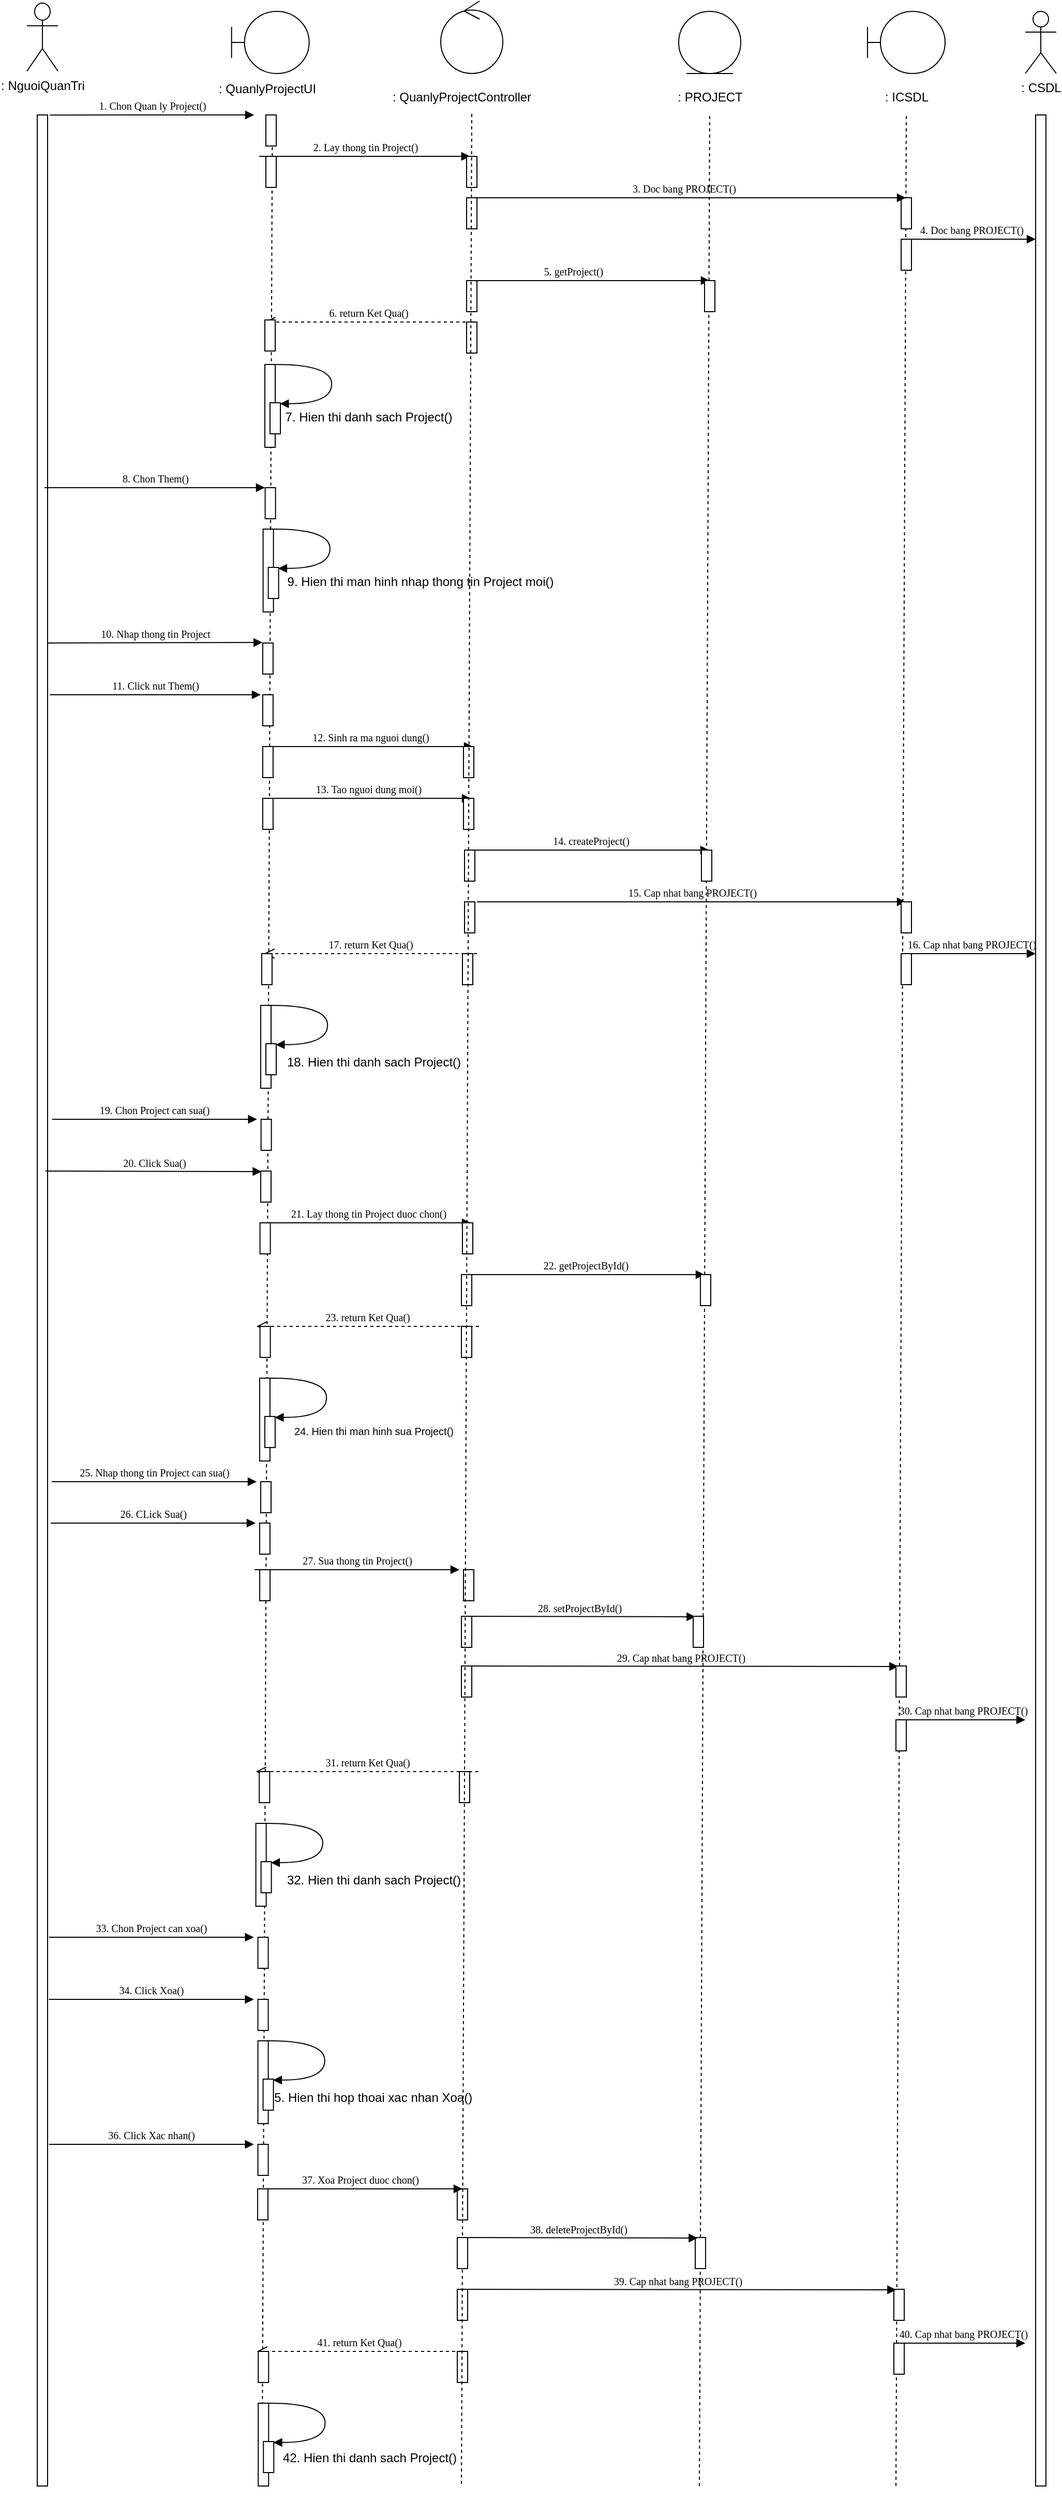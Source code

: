 <mxfile version="27.0.5" pages="2">
  <diagram name="QuanLyProject" id="13e1069c-82ec-6db2-03f1-153e76fe0fe0">
    <mxGraphModel dx="1042" dy="580" grid="1" gridSize="10" guides="1" tooltips="1" connect="1" arrows="1" fold="1" page="1" pageScale="1" pageWidth="1100" pageHeight="850" background="none" math="0" shadow="0">
      <root>
        <mxCell id="0" />
        <mxCell id="1" parent="0" />
        <mxCell id="JQ1FOKL0dIYRwgrjahHT-246" value="" style="endArrow=none;dashed=1;html=1;rounded=0;" parent="1" edge="1">
          <mxGeometry width="50" height="50" relative="1" as="geometry">
            <mxPoint x="880" y="2450" as="sourcePoint" />
            <mxPoint x="890" y="160" as="targetPoint" />
          </mxGeometry>
        </mxCell>
        <mxCell id="JQ1FOKL0dIYRwgrjahHT-238" value="" style="endArrow=none;dashed=1;html=1;rounded=0;" parent="1" edge="1">
          <mxGeometry width="50" height="50" relative="1" as="geometry">
            <mxPoint x="267.31" y="2450" as="sourcePoint" />
            <mxPoint x="277.31" y="160" as="targetPoint" />
          </mxGeometry>
        </mxCell>
        <mxCell id="JQ1FOKL0dIYRwgrjahHT-234" value="" style="endArrow=none;dashed=1;html=1;rounded=0;" parent="1" edge="1">
          <mxGeometry width="50" height="50" relative="1" as="geometry">
            <mxPoint x="690" y="2450" as="sourcePoint" />
            <mxPoint x="700" y="160" as="targetPoint" />
          </mxGeometry>
        </mxCell>
        <mxCell id="7baba1c4bc27f4b0-14" value="&lt;font style=&quot;font-size: 10px;&quot;&gt;2. Lay thong tin Project()&lt;/font&gt;" style="html=1;verticalAlign=bottom;endArrow=block;entryX=0.34;entryY=0.004;labelBackgroundColor=none;fontFamily=Verdana;fontSize=12;edgeStyle=elbowEdgeStyle;elbow=vertical;entryDx=0;entryDy=0;entryPerimeter=0;" parent="1" target="7baba1c4bc27f4b0-13" edge="1">
          <mxGeometry relative="1" as="geometry">
            <mxPoint x="264.5" y="200" as="sourcePoint" />
            <mxPoint x="445" y="199" as="targetPoint" />
          </mxGeometry>
        </mxCell>
        <mxCell id="JQ1FOKL0dIYRwgrjahHT-5" value=": CSDL" style="shape=umlActor;verticalLabelPosition=bottom;verticalAlign=top;html=1;outlineConnect=0;" parent="1" vertex="1">
          <mxGeometry x="1005" y="60" width="30" height="60" as="geometry" />
        </mxCell>
        <mxCell id="JQ1FOKL0dIYRwgrjahHT-10" value="" style="group" parent="1" vertex="1" connectable="0">
          <mxGeometry x="40" y="60" width="30" height="2390" as="geometry" />
        </mxCell>
        <mxCell id="7baba1c4bc27f4b0-9" value="&lt;span style=&quot;color: rgba(0, 0, 0, 0); font-family: monospace; font-size: 0px; text-align: start;&quot;&gt;%3CmxGraphModel%3E%3Croot%3E%3CmxCell%20id%3D%220%22%2F%3E%3CmxCell%20id%3D%221%22%20parent%3D%220%22%2F%3E%3CmxCell%20id%3D%222%22%20value%3D%22%22%20style%3D%22html%3D1%3Bpoints%3D%5B%5D%3Bperimeter%3DorthogonalPerimeter%3Brounded%3D0%3Bshadow%3D0%3Bcomic%3D0%3BlabelBackgroundColor%3Dnone%3BstrokeWidth%3D1%3BfontFamily%3DVerdana%3BfontSize%3D12%3Balign%3Dcenter%3B%22%20vertex%3D%221%22%20parent%3D%221%22%3E%3CmxGeometry%20x%3D%22885%22%20y%3D%22240%22%20width%3D%2210%22%20height%3D%2230%22%20as%3D%22geometry%22%2F%3E%3C%2FmxCell%3E%3C%2Froot%3E%3C%2FmxGraphModel%3E&lt;/span&gt;" style="html=1;points=[];perimeter=orthogonalPerimeter;rounded=0;shadow=0;comic=0;labelBackgroundColor=none;strokeWidth=1;fontFamily=Verdana;fontSize=12;align=center;" parent="JQ1FOKL0dIYRwgrjahHT-10" vertex="1">
          <mxGeometry x="10" y="100" width="10" height="2290" as="geometry" />
        </mxCell>
        <mxCell id="JQ1FOKL0dIYRwgrjahHT-4" value=": NguoiQuanTri" style="shape=umlActor;verticalLabelPosition=bottom;verticalAlign=top;html=1;outlineConnect=0;" parent="JQ1FOKL0dIYRwgrjahHT-10" vertex="1">
          <mxGeometry y="-8" width="30" height="65.78" as="geometry" />
        </mxCell>
        <mxCell id="JQ1FOKL0dIYRwgrjahHT-9" value="&lt;font style=&quot;font-size: 10px;&quot;&gt;1. Chon Quan ly Project()&lt;/font&gt;" style="html=1;verticalAlign=bottom;endArrow=block;labelBackgroundColor=none;fontFamily=Verdana;fontSize=12;edgeStyle=elbowEdgeStyle;elbow=vertical;exitX=1.2;exitY=0.031;exitDx=0;exitDy=0;exitPerimeter=0;" parent="1" edge="1">
          <mxGeometry relative="1" as="geometry">
            <mxPoint x="62" y="160.08" as="sourcePoint" />
            <mxPoint x="259.5" y="160" as="targetPoint" />
          </mxGeometry>
        </mxCell>
        <mxCell id="JQ1FOKL0dIYRwgrjahHT-13" value="" style="html=1;points=[[0,0,0,0,5],[0,1,0,0,-5],[1,0,0,0,5],[1,1,0,0,-5]];perimeter=orthogonalPerimeter;outlineConnect=0;targetShapes=umlLifeline;portConstraint=eastwest;newEdgeStyle={&quot;curved&quot;:0,&quot;rounded&quot;:0};" parent="1" vertex="1">
          <mxGeometry x="1015" y="160" width="10" height="2290" as="geometry" />
        </mxCell>
        <mxCell id="JQ1FOKL0dIYRwgrjahHT-16" value="&lt;font style=&quot;font-size: 10px;&quot;&gt;5. getProject()&lt;/font&gt;" style="html=1;verticalAlign=bottom;endArrow=block;labelBackgroundColor=none;fontFamily=Verdana;fontSize=12;edgeStyle=elbowEdgeStyle;elbow=vertical;" parent="1" edge="1">
          <mxGeometry relative="1" as="geometry">
            <mxPoint x="505" y="320" as="sourcePoint" />
            <Array as="points">
              <mxPoint x="470" y="320" />
            </Array>
            <mxPoint x="700" y="320" as="targetPoint" />
          </mxGeometry>
        </mxCell>
        <mxCell id="JQ1FOKL0dIYRwgrjahHT-23" value="7. Hien thi danh sach Project()" style="text;html=1;align=center;verticalAlign=middle;resizable=0;points=[];autosize=1;strokeColor=none;fillColor=none;" parent="1" vertex="1">
          <mxGeometry x="280" y="437" width="180" height="30" as="geometry" />
        </mxCell>
        <mxCell id="JQ1FOKL0dIYRwgrjahHT-30" value="9. Hien thi man hinh nhap thong tin Project moi()" style="text;html=1;align=center;verticalAlign=middle;resizable=0;points=[];autosize=1;strokeColor=none;fillColor=none;" parent="1" vertex="1">
          <mxGeometry x="280" y="596" width="280" height="30" as="geometry" />
        </mxCell>
        <mxCell id="JQ1FOKL0dIYRwgrjahHT-33" value="&lt;font style=&quot;font-size: 10px;&quot;&gt;10. Nhap thong tin Project&lt;/font&gt;" style="html=1;verticalAlign=bottom;endArrow=block;labelBackgroundColor=none;fontFamily=Verdana;fontSize=12;edgeStyle=elbowEdgeStyle;elbow=vertical;exitX=1.2;exitY=0.031;exitDx=0;exitDy=0;exitPerimeter=0;entryX=-0.036;entryY=-0.033;entryDx=0;entryDy=0;entryPerimeter=0;" parent="1" target="JQ1FOKL0dIYRwgrjahHT-31" edge="1">
          <mxGeometry relative="1" as="geometry">
            <mxPoint x="60" y="670" as="sourcePoint" />
            <mxPoint x="258" y="670" as="targetPoint" />
          </mxGeometry>
        </mxCell>
        <mxCell id="JQ1FOKL0dIYRwgrjahHT-34" value="&lt;font style=&quot;font-size: 10px;&quot;&gt;11. Click nut Them()&lt;/font&gt;" style="html=1;verticalAlign=bottom;endArrow=block;labelBackgroundColor=none;fontFamily=Verdana;fontSize=12;edgeStyle=elbowEdgeStyle;elbow=vertical;exitX=1.2;exitY=0.031;exitDx=0;exitDy=0;exitPerimeter=0;entryX=-0.196;entryY=0.007;entryDx=0;entryDy=0;entryPerimeter=0;" parent="1" target="JQ1FOKL0dIYRwgrjahHT-32" edge="1">
          <mxGeometry relative="1" as="geometry">
            <mxPoint x="62" y="720" as="sourcePoint" />
            <mxPoint x="260" y="720" as="targetPoint" />
          </mxGeometry>
        </mxCell>
        <mxCell id="JQ1FOKL0dIYRwgrjahHT-45" value="&lt;font style=&quot;font-size: 10px;&quot;&gt;14. createProject()&lt;/font&gt;" style="html=1;verticalAlign=bottom;endArrow=block;labelBackgroundColor=none;fontFamily=Verdana;fontSize=12;edgeStyle=elbowEdgeStyle;elbow=vertical;exitX=1.2;exitY=0.031;exitDx=0;exitDy=0;exitPerimeter=0;" parent="1" edge="1">
          <mxGeometry relative="1" as="geometry">
            <mxPoint x="470" y="870" as="sourcePoint" />
            <mxPoint x="699.5" y="870" as="targetPoint" />
          </mxGeometry>
        </mxCell>
        <mxCell id="JQ1FOKL0dIYRwgrjahHT-50" value="&lt;font style=&quot;font-size: 10px;&quot;&gt;16. Cap nhat bang PROJECT()&lt;/font&gt;" style="html=1;verticalAlign=bottom;endArrow=block;labelBackgroundColor=none;fontFamily=Verdana;fontSize=12;edgeStyle=elbowEdgeStyle;elbow=vertical;" parent="1" edge="1">
          <mxGeometry relative="1" as="geometry">
            <mxPoint x="890" y="970" as="sourcePoint" />
            <mxPoint x="1015" y="970" as="targetPoint" />
          </mxGeometry>
        </mxCell>
        <mxCell id="JQ1FOKL0dIYRwgrjahHT-59" value="18. Hien thi danh sach Project()" style="text;html=1;align=center;verticalAlign=middle;resizable=0;points=[];autosize=1;strokeColor=none;fillColor=none;" parent="1" vertex="1">
          <mxGeometry x="280" y="1060" width="190" height="30" as="geometry" />
        </mxCell>
        <mxCell id="JQ1FOKL0dIYRwgrjahHT-66" value="&lt;font style=&quot;font-size: 10px;&quot;&gt;21. Lay thong tin Project duoc chon()&lt;/font&gt;" style="html=1;verticalAlign=bottom;endArrow=block;labelBackgroundColor=none;fontFamily=Verdana;fontSize=12;edgeStyle=elbowEdgeStyle;elbow=vertical;exitX=1.2;exitY=0.031;exitDx=0;exitDy=0;exitPerimeter=0;" parent="1" edge="1">
          <mxGeometry relative="1" as="geometry">
            <mxPoint x="271" y="1230" as="sourcePoint" />
            <mxPoint x="469" y="1230" as="targetPoint" />
          </mxGeometry>
        </mxCell>
        <mxCell id="JQ1FOKL0dIYRwgrjahHT-70" value="" style="group" parent="1" vertex="1" connectable="0">
          <mxGeometry x="460" y="1280" width="235" height="30" as="geometry" />
        </mxCell>
        <mxCell id="JQ1FOKL0dIYRwgrjahHT-68" value="" style="html=1;points=[];perimeter=orthogonalPerimeter;rounded=0;shadow=0;comic=0;labelBackgroundColor=none;strokeWidth=1;fontFamily=Verdana;fontSize=12;align=center;" parent="JQ1FOKL0dIYRwgrjahHT-70" vertex="1">
          <mxGeometry width="10" height="30" as="geometry" />
        </mxCell>
        <mxCell id="JQ1FOKL0dIYRwgrjahHT-69" value="&lt;font style=&quot;font-size: 10px;&quot;&gt;22. getProjectById()&lt;/font&gt;" style="html=1;verticalAlign=bottom;endArrow=block;labelBackgroundColor=none;fontFamily=Verdana;fontSize=12;edgeStyle=elbowEdgeStyle;elbow=vertical;exitX=1.2;exitY=0.031;exitDx=0;exitDy=0;exitPerimeter=0;" parent="JQ1FOKL0dIYRwgrjahHT-70" edge="1">
          <mxGeometry relative="1" as="geometry">
            <mxPoint x="5" as="sourcePoint" />
            <mxPoint x="235" as="targetPoint" />
          </mxGeometry>
        </mxCell>
        <mxCell id="JQ1FOKL0dIYRwgrjahHT-79" value="&lt;font style=&quot;font-size: 10px;&quot;&gt;24. Hien thi man hinh sua Project()&lt;/font&gt;" style="text;html=1;align=center;verticalAlign=middle;resizable=0;points=[];autosize=1;strokeColor=none;fillColor=none;" parent="1" vertex="1">
          <mxGeometry x="285" y="1416" width="180" height="30" as="geometry" />
        </mxCell>
        <mxCell id="JQ1FOKL0dIYRwgrjahHT-84" value="" style="group" parent="1" vertex="1" connectable="0">
          <mxGeometry x="63.0" y="1520" width="211.96" height="30" as="geometry" />
        </mxCell>
        <mxCell id="JQ1FOKL0dIYRwgrjahHT-85" value="" style="html=1;points=[];perimeter=orthogonalPerimeter;rounded=0;shadow=0;comic=0;labelBackgroundColor=none;strokeWidth=1;fontFamily=Verdana;fontSize=12;align=center;" parent="JQ1FOKL0dIYRwgrjahHT-84" vertex="1">
          <mxGeometry x="201.96" width="10" height="30" as="geometry" />
        </mxCell>
        <mxCell id="JQ1FOKL0dIYRwgrjahHT-86" value="&lt;font style=&quot;font-size: 10px;&quot;&gt;26. CLick Sua()&lt;/font&gt;" style="html=1;verticalAlign=bottom;endArrow=block;labelBackgroundColor=none;fontFamily=Verdana;fontSize=12;edgeStyle=elbowEdgeStyle;elbow=vertical;exitX=1.2;exitY=0.031;exitDx=0;exitDy=0;exitPerimeter=0;" parent="JQ1FOKL0dIYRwgrjahHT-84" edge="1">
          <mxGeometry relative="1" as="geometry">
            <mxPoint as="sourcePoint" />
            <mxPoint x="198" as="targetPoint" />
          </mxGeometry>
        </mxCell>
        <mxCell id="JQ1FOKL0dIYRwgrjahHT-96" value="" style="group" parent="1" vertex="1" connectable="0">
          <mxGeometry x="460" y="1658" width="239.0" height="30" as="geometry" />
        </mxCell>
        <mxCell id="JQ1FOKL0dIYRwgrjahHT-97" value="" style="group" parent="JQ1FOKL0dIYRwgrjahHT-96" vertex="1" connectable="0">
          <mxGeometry width="211.96" height="30" as="geometry" />
        </mxCell>
        <mxCell id="JQ1FOKL0dIYRwgrjahHT-98" value="&lt;font style=&quot;font-size: 10px;&quot;&gt;29. Cap nhat bang PROJECT()&lt;/font&gt;" style="html=1;verticalAlign=bottom;endArrow=block;labelBackgroundColor=none;fontFamily=Verdana;fontSize=12;edgeStyle=elbowEdgeStyle;elbow=vertical;exitX=1.2;exitY=0.031;exitDx=0;exitDy=0;exitPerimeter=0;entryX=0.22;entryY=0.047;entryDx=0;entryDy=0;entryPerimeter=0;" parent="JQ1FOKL0dIYRwgrjahHT-97" target="JQ1FOKL0dIYRwgrjahHT-100" edge="1">
          <mxGeometry relative="1" as="geometry">
            <mxPoint as="sourcePoint" />
            <mxPoint x="198" as="targetPoint" />
          </mxGeometry>
        </mxCell>
        <mxCell id="JQ1FOKL0dIYRwgrjahHT-99" value="&lt;span style=&quot;color: rgba(0, 0, 0, 0); font-family: monospace; font-size: 0px; text-align: start;&quot;&gt;%3CmxGraphModel%3E%3Croot%3E%3CmxCell%20id%3D%220%22%2F%3E%3CmxCell%20id%3D%221%22%20parent%3D%220%22%2F%3E%3CmxCell%20id%3D%222%22%20value%3D%22%26lt%3Bfont%20style%3D%26quot%3Bfont-size%3A%2010px%3B%26quot%3B%26gt%3B23.%20return%20Ket%20Qua()%26lt%3B%2Ffont%26gt%3B%22%20style%3D%22html%3D1%3BverticalAlign%3Dbottom%3BendArrow%3Dopen%3Bdashed%3D1%3BendSize%3D8%3BlabelBackgroundColor%3Dnone%3BfontFamily%3DVerdana%3BfontSize%3D12%3BedgeStyle%3DelbowEdgeStyle%3Belbow%3Dvertical%3B%22%20edge%3D%221%22%20parent%3D%221%22%3E%3CmxGeometry%20relative%3D%221%22%20as%3D%22geometry%22%3E%3CmxPoint%20x%3D%22261.96%22%20y%3D%221330%22%20as%3D%22targetPoint%22%2F%3E%3CArray%20as%3D%22points%22%3E%3CmxPoint%20x%3D%22261.96%22%20y%3D%221330%22%2F%3E%3CmxPoint%20x%3D%22291.96%22%20y%3D%221330%22%2F%3E%3C%2FArray%3E%3CmxPoint%20x%3D%22476.96%22%20y%3D%221330%22%20as%3D%22sourcePoint%22%2F%3E%3C%2FmxGeometry%3E%3C%2FmxCell%3E%3CmxCell%20id%3D%223%22%20value%3D%22%22%20style%3D%22group%22%20vertex%3D%221%22%20connectable%3D%220%22%20parent%3D%221%22%3E%3CmxGeometry%20x%3D%22261.96%22%20y%3D%221360%22%20width%3D%2264.62%22%20height%3D%22112.02%22%20as%3D%22geometry%22%2F%3E%3C%2FmxCell%3E%3CmxCell%20id%3D%224%22%20value%3D%22%22%20style%3D%22html%3D1%3Bpoints%3D%5B%5D%3Bperimeter%3DorthogonalPerimeter%3Brounded%3D0%3Bshadow%3D0%3Bcomic%3D0%3BlabelBackgroundColor%3Dnone%3BstrokeWidth%3D1%3BfontFamily%3DVerdana%3BfontSize%3D12%3Balign%3Dcenter%3B%22%20vertex%3D%221%22%20parent%3D%223%22%3E%3CmxGeometry%20y%3D%2220.02%22%20width%3D%2210%22%20height%3D%2280%22%20as%3D%22geometry%22%2F%3E%3C%2FmxCell%3E%3CmxCell%20id%3D%225%22%20value%3D%22%22%20style%3D%22html%3D1%3BverticalAlign%3Dbottom%3BendArrow%3Dblock%3BlabelBackgroundColor%3Dnone%3BfontFamily%3DVerdana%3BfontSize%3D12%3Belbow%3Dvertical%3BedgeStyle%3DorthogonalEdgeStyle%3Bcurved%3D1%3BentryX%3D1%3BentryY%3D0.286%3BentryPerimeter%3D0%3BexitX%3D1.038%3BexitY%3D0.345%3BexitPerimeter%3D0%3B%22%20edge%3D%221%22%20parent%3D%223%22%3E%3CmxGeometry%20x%3D%220.298%22%20y%3D%2214%22%20relative%3D%221%22%20as%3D%22geometry%22%3E%3CmxPoint%20x%3D%2210.0%22%20y%3D%2220.02%22%20as%3D%22sourcePoint%22%2F%3E%3CmxPoint%20x%3D%2214.62%22%20y%3D%2257.94%22%20as%3D%22targetPoint%22%2F%3E%3CArray%20as%3D%22points%22%3E%3CmxPoint%20x%3D%2264.62%22%20y%3D%2219.92%22%2F%3E%3CmxPoint%20x%3D%2264.62%22%20y%3D%2257.92%22%2F%3E%3C%2FArray%3E%3CmxPoint%20x%3D%221%22%20as%3D%22offset%22%2F%3E%3C%2FmxGeometry%3E%3C%2FmxCell%3E%3CmxCell%20id%3D%226%22%20value%3D%22%22%20style%3D%22html%3D1%3Bpoints%3D%5B%5D%3Bperimeter%3DorthogonalPerimeter%3Brounded%3D0%3Bshadow%3D0%3Bcomic%3D0%3BlabelBackgroundColor%3Dnone%3BstrokeWidth%3D1%3BfontFamily%3DVerdana%3BfontSize%3D12%3Balign%3Dcenter%3B%22%20vertex%3D%221%22%20parent%3D%223%22%3E%3CmxGeometry%20x%3D%225%22%20y%3D%2257.02%22%20width%3D%2210%22%20height%3D%2230%22%20as%3D%22geometry%22%2F%3E%3C%2FmxCell%3E%3CmxCell%20id%3D%227%22%20value%3D%22%22%20style%3D%22html%3D1%3Bpoints%3D%5B%5D%3Bperimeter%3DorthogonalPerimeter%3Brounded%3D0%3Bshadow%3D0%3Bcomic%3D0%3BlabelBackgroundColor%3Dnone%3BstrokeWidth%3D1%3BfontFamily%3DVerdana%3BfontSize%3D12%3Balign%3Dcenter%3B%22%20vertex%3D%221%22%20parent%3D%221%22%3E%3CmxGeometry%20x%3D%22263.29%22%20y%3D%221330%22%20width%3D%2210%22%20height%3D%2230%22%20as%3D%22geometry%22%2F%3E%3C%2FmxCell%3E%3C%2Froot%3E%3C%2FmxGraphModel%3E&lt;/span&gt;" style="html=1;points=[];perimeter=orthogonalPerimeter;rounded=0;shadow=0;comic=0;labelBackgroundColor=none;strokeWidth=1;fontFamily=Verdana;fontSize=12;align=center;" parent="JQ1FOKL0dIYRwgrjahHT-97" vertex="1">
          <mxGeometry x="5.684e-14" width="10" height="30" as="geometry" />
        </mxCell>
        <mxCell id="JQ1FOKL0dIYRwgrjahHT-114" value="32. Hien thi danh sach Project()" style="text;html=1;align=center;verticalAlign=middle;resizable=0;points=[];autosize=1;strokeColor=none;fillColor=none;" parent="1" vertex="1">
          <mxGeometry x="280" y="1850" width="190" height="30" as="geometry" />
        </mxCell>
        <mxCell id="JQ1FOKL0dIYRwgrjahHT-125" value="35. Hien thi hop thoai xac nhan Xoa()" style="text;html=1;align=center;verticalAlign=middle;resizable=0;points=[];autosize=1;strokeColor=none;fillColor=none;" parent="1" vertex="1">
          <mxGeometry x="261" y="2060" width="220" height="30" as="geometry" />
        </mxCell>
        <mxCell id="JQ1FOKL0dIYRwgrjahHT-126" value="" style="group" parent="1" vertex="1" connectable="0">
          <mxGeometry x="61.33" y="1980" width="211.96" height="30" as="geometry" />
        </mxCell>
        <mxCell id="JQ1FOKL0dIYRwgrjahHT-127" value="&lt;span style=&quot;color: rgba(0, 0, 0, 0); font-family: monospace; font-size: 0px; text-align: start;&quot;&gt;%3CmxGraphModel%3E%3Croot%3E%3CmxCell%20id%3D%220%22%2F%3E%3CmxCell%20id%3D%221%22%20parent%3D%220%22%2F%3E%3CmxCell%20id%3D%222%22%20value%3D%22%22%20style%3D%22group%22%20vertex%3D%221%22%20connectable%3D%220%22%20parent%3D%221%22%3E%3CmxGeometry%20x%3D%2260.0%22%20y%3D%221520%22%20width%3D%22211.96%22%20height%3D%2230%22%20as%3D%22geometry%22%2F%3E%3C%2FmxCell%3E%3CmxCell%20id%3D%223%22%20value%3D%22%22%20style%3D%22html%3D1%3Bpoints%3D%5B%5D%3Bperimeter%3DorthogonalPerimeter%3Brounded%3D0%3Bshadow%3D0%3Bcomic%3D0%3BlabelBackgroundColor%3Dnone%3BstrokeWidth%3D1%3BfontFamily%3DVerdana%3BfontSize%3D12%3Balign%3Dcenter%3B%22%20vertex%3D%221%22%20parent%3D%222%22%3E%3CmxGeometry%20x%3D%22201.96%22%20width%3D%2210%22%20height%3D%2230%22%20as%3D%22geometry%22%2F%3E%3C%2FmxCell%3E%3CmxCell%20id%3D%224%22%20value%3D%22%26lt%3Bfont%20style%3D%26quot%3Bfont-size%3A%2010px%3B%26quot%3B%26gt%3B26.%20CLick%20Sua()%26lt%3B%2Ffont%26gt%3B%22%20style%3D%22html%3D1%3BverticalAlign%3Dbottom%3BendArrow%3Dblock%3BlabelBackgroundColor%3Dnone%3BfontFamily%3DVerdana%3BfontSize%3D12%3BedgeStyle%3DelbowEdgeStyle%3Belbow%3Dvertical%3BexitX%3D1.2%3BexitY%3D0.031%3BexitDx%3D0%3BexitDy%3D0%3BexitPerimeter%3D0%3B%22%20edge%3D%221%22%20parent%3D%222%22%3E%3CmxGeometry%20relative%3D%221%22%20as%3D%22geometry%22%3E%3CmxPoint%20as%3D%22sourcePoint%22%2F%3E%3CmxPoint%20x%3D%22198%22%20as%3D%22targetPoint%22%2F%3E%3C%2FmxGeometry%3E%3C%2FmxCell%3E%3C%2Froot%3E%3C%2FmxGraphModel%3E&lt;/span&gt;" style="html=1;points=[];perimeter=orthogonalPerimeter;rounded=0;shadow=0;comic=0;labelBackgroundColor=none;strokeWidth=1;fontFamily=Verdana;fontSize=12;align=center;" parent="JQ1FOKL0dIYRwgrjahHT-126" vertex="1">
          <mxGeometry x="201.96" width="10" height="30" as="geometry" />
        </mxCell>
        <mxCell id="JQ1FOKL0dIYRwgrjahHT-128" value="&lt;font style=&quot;font-size: 10px;&quot;&gt;34. Click Xoa()&lt;/font&gt;" style="html=1;verticalAlign=bottom;endArrow=block;labelBackgroundColor=none;fontFamily=Verdana;fontSize=12;edgeStyle=elbowEdgeStyle;elbow=vertical;exitX=1.2;exitY=0.031;exitDx=0;exitDy=0;exitPerimeter=0;" parent="JQ1FOKL0dIYRwgrjahHT-126" edge="1">
          <mxGeometry relative="1" as="geometry">
            <mxPoint as="sourcePoint" />
            <mxPoint x="198" as="targetPoint" />
          </mxGeometry>
        </mxCell>
        <mxCell id="JQ1FOKL0dIYRwgrjahHT-129" value="" style="group" parent="1" vertex="1" connectable="0">
          <mxGeometry x="263.0" y="2163" width="211.96" height="30" as="geometry" />
        </mxCell>
        <mxCell id="JQ1FOKL0dIYRwgrjahHT-130" value="&lt;span style=&quot;color: rgba(0, 0, 0, 0); font-family: monospace; font-size: 0px; text-align: start;&quot;&gt;%3CmxGraphModel%3E%3Croot%3E%3CmxCell%20id%3D%220%22%2F%3E%3CmxCell%20id%3D%221%22%20parent%3D%220%22%2F%3E%3CmxCell%20id%3D%222%22%20value%3D%22%26lt%3Bfont%20style%3D%26quot%3Bfont-size%3A%2010px%3B%26quot%3B%26gt%3B23.%20return%20Ket%20Qua()%26lt%3B%2Ffont%26gt%3B%22%20style%3D%22html%3D1%3BverticalAlign%3Dbottom%3BendArrow%3Dopen%3Bdashed%3D1%3BendSize%3D8%3BlabelBackgroundColor%3Dnone%3BfontFamily%3DVerdana%3BfontSize%3D12%3BedgeStyle%3DelbowEdgeStyle%3Belbow%3Dvertical%3B%22%20edge%3D%221%22%20parent%3D%221%22%3E%3CmxGeometry%20relative%3D%221%22%20as%3D%22geometry%22%3E%3CmxPoint%20x%3D%22261.96%22%20y%3D%221330%22%20as%3D%22targetPoint%22%2F%3E%3CArray%20as%3D%22points%22%3E%3CmxPoint%20x%3D%22261.96%22%20y%3D%221330%22%2F%3E%3CmxPoint%20x%3D%22291.96%22%20y%3D%221330%22%2F%3E%3C%2FArray%3E%3CmxPoint%20x%3D%22476.96%22%20y%3D%221330%22%20as%3D%22sourcePoint%22%2F%3E%3C%2FmxGeometry%3E%3C%2FmxCell%3E%3CmxCell%20id%3D%223%22%20value%3D%22%22%20style%3D%22group%22%20vertex%3D%221%22%20connectable%3D%220%22%20parent%3D%221%22%3E%3CmxGeometry%20x%3D%22261.96%22%20y%3D%221360%22%20width%3D%2264.62%22%20height%3D%22112.02%22%20as%3D%22geometry%22%2F%3E%3C%2FmxCell%3E%3CmxCell%20id%3D%224%22%20value%3D%22%22%20style%3D%22html%3D1%3Bpoints%3D%5B%5D%3Bperimeter%3DorthogonalPerimeter%3Brounded%3D0%3Bshadow%3D0%3Bcomic%3D0%3BlabelBackgroundColor%3Dnone%3BstrokeWidth%3D1%3BfontFamily%3DVerdana%3BfontSize%3D12%3Balign%3Dcenter%3B%22%20vertex%3D%221%22%20parent%3D%223%22%3E%3CmxGeometry%20y%3D%2220.02%22%20width%3D%2210%22%20height%3D%2280%22%20as%3D%22geometry%22%2F%3E%3C%2FmxCell%3E%3CmxCell%20id%3D%225%22%20value%3D%22%22%20style%3D%22html%3D1%3BverticalAlign%3Dbottom%3BendArrow%3Dblock%3BlabelBackgroundColor%3Dnone%3BfontFamily%3DVerdana%3BfontSize%3D12%3Belbow%3Dvertical%3BedgeStyle%3DorthogonalEdgeStyle%3Bcurved%3D1%3BentryX%3D1%3BentryY%3D0.286%3BentryPerimeter%3D0%3BexitX%3D1.038%3BexitY%3D0.345%3BexitPerimeter%3D0%3B%22%20edge%3D%221%22%20parent%3D%223%22%3E%3CmxGeometry%20x%3D%220.298%22%20y%3D%2214%22%20relative%3D%221%22%20as%3D%22geometry%22%3E%3CmxPoint%20x%3D%2210.0%22%20y%3D%2220.02%22%20as%3D%22sourcePoint%22%2F%3E%3CmxPoint%20x%3D%2214.62%22%20y%3D%2257.94%22%20as%3D%22targetPoint%22%2F%3E%3CArray%20as%3D%22points%22%3E%3CmxPoint%20x%3D%2264.62%22%20y%3D%2219.92%22%2F%3E%3CmxPoint%20x%3D%2264.62%22%20y%3D%2257.92%22%2F%3E%3C%2FArray%3E%3CmxPoint%20x%3D%221%22%20as%3D%22offset%22%2F%3E%3C%2FmxGeometry%3E%3C%2FmxCell%3E%3CmxCell%20id%3D%226%22%20value%3D%22%22%20style%3D%22html%3D1%3Bpoints%3D%5B%5D%3Bperimeter%3DorthogonalPerimeter%3Brounded%3D0%3Bshadow%3D0%3Bcomic%3D0%3BlabelBackgroundColor%3Dnone%3BstrokeWidth%3D1%3BfontFamily%3DVerdana%3BfontSize%3D12%3Balign%3Dcenter%3B%22%20vertex%3D%221%22%20parent%3D%223%22%3E%3CmxGeometry%20x%3D%225%22%20y%3D%2257.02%22%20width%3D%2210%22%20height%3D%2230%22%20as%3D%22geometry%22%2F%3E%3C%2FmxCell%3E%3CmxCell%20id%3D%227%22%20value%3D%22%22%20style%3D%22html%3D1%3Bpoints%3D%5B%5D%3Bperimeter%3DorthogonalPerimeter%3Brounded%3D0%3Bshadow%3D0%3Bcomic%3D0%3BlabelBackgroundColor%3Dnone%3BstrokeWidth%3D1%3BfontFamily%3DVerdana%3BfontSize%3D12%3Balign%3Dcenter%3B%22%20vertex%3D%221%22%20parent%3D%221%22%3E%3CmxGeometry%20x%3D%22263.29%22%20y%3D%221330%22%20width%3D%2210%22%20height%3D%2230%22%20as%3D%22geometry%22%2F%3E%3C%2FmxCell%3E%3C%2Froot%3E%3C%2FmxGraphModel%3E&lt;/span&gt;" style="html=1;points=[];perimeter=orthogonalPerimeter;rounded=0;shadow=0;comic=0;labelBackgroundColor=none;strokeWidth=1;fontFamily=Verdana;fontSize=12;align=center;" parent="JQ1FOKL0dIYRwgrjahHT-129" vertex="1">
          <mxGeometry x="192.96" width="10" height="30" as="geometry" />
        </mxCell>
        <mxCell id="JQ1FOKL0dIYRwgrjahHT-131" value="&lt;font style=&quot;font-size: 10px;&quot;&gt;37. Xoa Project duoc chon()&lt;/font&gt;" style="html=1;verticalAlign=bottom;endArrow=block;labelBackgroundColor=none;fontFamily=Verdana;fontSize=12;edgeStyle=elbowEdgeStyle;elbow=vertical;exitX=1.2;exitY=0.031;exitDx=0;exitDy=0;exitPerimeter=0;" parent="JQ1FOKL0dIYRwgrjahHT-129" edge="1">
          <mxGeometry relative="1" as="geometry">
            <mxPoint as="sourcePoint" />
            <mxPoint x="198" as="targetPoint" />
          </mxGeometry>
        </mxCell>
        <mxCell id="JQ1FOKL0dIYRwgrjahHT-132" value="" style="html=1;points=[];perimeter=orthogonalPerimeter;rounded=0;shadow=0;comic=0;labelBackgroundColor=none;strokeWidth=1;fontFamily=Verdana;fontSize=12;align=center;" parent="JQ1FOKL0dIYRwgrjahHT-129" vertex="1">
          <mxGeometry x="5.684e-14" width="10" height="30" as="geometry" />
        </mxCell>
        <mxCell id="JQ1FOKL0dIYRwgrjahHT-142" value="" style="group" parent="1" vertex="1" connectable="0">
          <mxGeometry x="465" y="2210" width="239.0" height="30" as="geometry" />
        </mxCell>
        <mxCell id="JQ1FOKL0dIYRwgrjahHT-146" value="" style="html=1;points=[];perimeter=orthogonalPerimeter;rounded=0;shadow=0;comic=0;labelBackgroundColor=none;strokeWidth=1;fontFamily=Verdana;fontSize=12;align=center;" parent="JQ1FOKL0dIYRwgrjahHT-142" vertex="1">
          <mxGeometry x="221.0" width="10" height="30" as="geometry" />
        </mxCell>
        <mxCell id="JQ1FOKL0dIYRwgrjahHT-147" value="" style="html=1;points=[];perimeter=orthogonalPerimeter;rounded=0;shadow=0;comic=0;labelBackgroundColor=none;strokeWidth=1;fontFamily=Verdana;fontSize=12;align=center;" parent="1" vertex="1">
          <mxGeometry x="878" y="2260" width="10" height="30" as="geometry" />
        </mxCell>
        <mxCell id="JQ1FOKL0dIYRwgrjahHT-148" value="" style="group" parent="1" vertex="1" connectable="0">
          <mxGeometry x="464" y="2260" width="239.0" height="30" as="geometry" />
        </mxCell>
        <mxCell id="JQ1FOKL0dIYRwgrjahHT-149" value="" style="group" parent="JQ1FOKL0dIYRwgrjahHT-148" vertex="1" connectable="0">
          <mxGeometry x="-8" width="211.96" height="30" as="geometry" />
        </mxCell>
        <mxCell id="JQ1FOKL0dIYRwgrjahHT-150" value="&lt;font style=&quot;font-size: 10px;&quot;&gt;39. Cap nhat bang PROJECT()&lt;/font&gt;" style="html=1;verticalAlign=bottom;endArrow=block;labelBackgroundColor=none;fontFamily=Verdana;fontSize=12;edgeStyle=elbowEdgeStyle;elbow=vertical;exitX=1.2;exitY=0.031;exitDx=0;exitDy=0;exitPerimeter=0;entryX=0.22;entryY=0.047;entryDx=0;entryDy=0;entryPerimeter=0;" parent="JQ1FOKL0dIYRwgrjahHT-149" target="JQ1FOKL0dIYRwgrjahHT-147" edge="1">
          <mxGeometry relative="1" as="geometry">
            <mxPoint as="sourcePoint" />
            <mxPoint x="198" as="targetPoint" />
          </mxGeometry>
        </mxCell>
        <mxCell id="JQ1FOKL0dIYRwgrjahHT-151" value="&lt;span style=&quot;color: rgba(0, 0, 0, 0); font-family: monospace; font-size: 0px; text-align: start;&quot;&gt;%3CmxGraphModel%3E%3Croot%3E%3CmxCell%20id%3D%220%22%2F%3E%3CmxCell%20id%3D%221%22%20parent%3D%220%22%2F%3E%3CmxCell%20id%3D%222%22%20value%3D%22%26lt%3Bfont%20style%3D%26quot%3Bfont-size%3A%2010px%3B%26quot%3B%26gt%3B23.%20return%20Ket%20Qua()%26lt%3B%2Ffont%26gt%3B%22%20style%3D%22html%3D1%3BverticalAlign%3Dbottom%3BendArrow%3Dopen%3Bdashed%3D1%3BendSize%3D8%3BlabelBackgroundColor%3Dnone%3BfontFamily%3DVerdana%3BfontSize%3D12%3BedgeStyle%3DelbowEdgeStyle%3Belbow%3Dvertical%3B%22%20edge%3D%221%22%20parent%3D%221%22%3E%3CmxGeometry%20relative%3D%221%22%20as%3D%22geometry%22%3E%3CmxPoint%20x%3D%22261.96%22%20y%3D%221330%22%20as%3D%22targetPoint%22%2F%3E%3CArray%20as%3D%22points%22%3E%3CmxPoint%20x%3D%22261.96%22%20y%3D%221330%22%2F%3E%3CmxPoint%20x%3D%22291.96%22%20y%3D%221330%22%2F%3E%3C%2FArray%3E%3CmxPoint%20x%3D%22476.96%22%20y%3D%221330%22%20as%3D%22sourcePoint%22%2F%3E%3C%2FmxGeometry%3E%3C%2FmxCell%3E%3CmxCell%20id%3D%223%22%20value%3D%22%22%20style%3D%22group%22%20vertex%3D%221%22%20connectable%3D%220%22%20parent%3D%221%22%3E%3CmxGeometry%20x%3D%22261.96%22%20y%3D%221360%22%20width%3D%2264.62%22%20height%3D%22112.02%22%20as%3D%22geometry%22%2F%3E%3C%2FmxCell%3E%3CmxCell%20id%3D%224%22%20value%3D%22%22%20style%3D%22html%3D1%3Bpoints%3D%5B%5D%3Bperimeter%3DorthogonalPerimeter%3Brounded%3D0%3Bshadow%3D0%3Bcomic%3D0%3BlabelBackgroundColor%3Dnone%3BstrokeWidth%3D1%3BfontFamily%3DVerdana%3BfontSize%3D12%3Balign%3Dcenter%3B%22%20vertex%3D%221%22%20parent%3D%223%22%3E%3CmxGeometry%20y%3D%2220.02%22%20width%3D%2210%22%20height%3D%2280%22%20as%3D%22geometry%22%2F%3E%3C%2FmxCell%3E%3CmxCell%20id%3D%225%22%20value%3D%22%22%20style%3D%22html%3D1%3BverticalAlign%3Dbottom%3BendArrow%3Dblock%3BlabelBackgroundColor%3Dnone%3BfontFamily%3DVerdana%3BfontSize%3D12%3Belbow%3Dvertical%3BedgeStyle%3DorthogonalEdgeStyle%3Bcurved%3D1%3BentryX%3D1%3BentryY%3D0.286%3BentryPerimeter%3D0%3BexitX%3D1.038%3BexitY%3D0.345%3BexitPerimeter%3D0%3B%22%20edge%3D%221%22%20parent%3D%223%22%3E%3CmxGeometry%20x%3D%220.298%22%20y%3D%2214%22%20relative%3D%221%22%20as%3D%22geometry%22%3E%3CmxPoint%20x%3D%2210.0%22%20y%3D%2220.02%22%20as%3D%22sourcePoint%22%2F%3E%3CmxPoint%20x%3D%2214.62%22%20y%3D%2257.94%22%20as%3D%22targetPoint%22%2F%3E%3CArray%20as%3D%22points%22%3E%3CmxPoint%20x%3D%2264.62%22%20y%3D%2219.92%22%2F%3E%3CmxPoint%20x%3D%2264.62%22%20y%3D%2257.92%22%2F%3E%3C%2FArray%3E%3CmxPoint%20x%3D%221%22%20as%3D%22offset%22%2F%3E%3C%2FmxGeometry%3E%3C%2FmxCell%3E%3CmxCell%20id%3D%226%22%20value%3D%22%22%20style%3D%22html%3D1%3Bpoints%3D%5B%5D%3Bperimeter%3DorthogonalPerimeter%3Brounded%3D0%3Bshadow%3D0%3Bcomic%3D0%3BlabelBackgroundColor%3Dnone%3BstrokeWidth%3D1%3BfontFamily%3DVerdana%3BfontSize%3D12%3Balign%3Dcenter%3B%22%20vertex%3D%221%22%20parent%3D%223%22%3E%3CmxGeometry%20x%3D%225%22%20y%3D%2257.02%22%20width%3D%2210%22%20height%3D%2230%22%20as%3D%22geometry%22%2F%3E%3C%2FmxCell%3E%3CmxCell%20id%3D%227%22%20value%3D%22%22%20style%3D%22html%3D1%3Bpoints%3D%5B%5D%3Bperimeter%3DorthogonalPerimeter%3Brounded%3D0%3Bshadow%3D0%3Bcomic%3D0%3BlabelBackgroundColor%3Dnone%3BstrokeWidth%3D1%3BfontFamily%3DVerdana%3BfontSize%3D12%3Balign%3Dcenter%3B%22%20vertex%3D%221%22%20parent%3D%221%22%3E%3CmxGeometry%20x%3D%22263.29%22%20y%3D%221330%22%20width%3D%2210%22%20height%3D%2230%22%20as%3D%22geometry%22%2F%3E%3C%2FmxCell%3E%3C%2Froot%3E%3C%2FmxGraphModel%3E&lt;/span&gt;" style="html=1;points=[];perimeter=orthogonalPerimeter;rounded=0;shadow=0;comic=0;labelBackgroundColor=none;strokeWidth=1;fontFamily=Verdana;fontSize=12;align=center;" parent="JQ1FOKL0dIYRwgrjahHT-149" vertex="1">
          <mxGeometry x="5.684e-14" width="10" height="30" as="geometry" />
        </mxCell>
        <mxCell id="JQ1FOKL0dIYRwgrjahHT-152" value="" style="group" parent="1" vertex="1" connectable="0">
          <mxGeometry x="880.997" y="1710" width="124.003" height="30" as="geometry" />
        </mxCell>
        <mxCell id="JQ1FOKL0dIYRwgrjahHT-103" value="&lt;span style=&quot;font-size: 10px;&quot;&gt;30. Cap nhat bang PROJECT()&lt;/span&gt;" style="html=1;verticalAlign=bottom;endArrow=block;labelBackgroundColor=none;fontFamily=Verdana;fontSize=12;edgeStyle=elbowEdgeStyle;elbow=horizontal;exitX=1.2;exitY=0.031;exitDx=0;exitDy=0;exitPerimeter=0;" parent="JQ1FOKL0dIYRwgrjahHT-152" edge="1">
          <mxGeometry relative="1" as="geometry">
            <mxPoint x="4.003" as="sourcePoint" />
            <mxPoint x="124.003" as="targetPoint" />
          </mxGeometry>
        </mxCell>
        <mxCell id="JQ1FOKL0dIYRwgrjahHT-104" value="" style="html=1;points=[];perimeter=orthogonalPerimeter;rounded=0;shadow=0;comic=0;labelBackgroundColor=none;strokeWidth=1;fontFamily=Verdana;fontSize=12;align=center;" parent="JQ1FOKL0dIYRwgrjahHT-152" vertex="1">
          <mxGeometry x="-1" width="10" height="30" as="geometry" />
        </mxCell>
        <mxCell id="JQ1FOKL0dIYRwgrjahHT-153" value="" style="group" parent="1" vertex="1" connectable="0">
          <mxGeometry x="880.997" y="2312" width="124.003" height="30" as="geometry" />
        </mxCell>
        <mxCell id="JQ1FOKL0dIYRwgrjahHT-154" value="&lt;span style=&quot;font-size: 10px;&quot;&gt;40. Cap nhat bang PROJECT()&lt;/span&gt;" style="html=1;verticalAlign=bottom;endArrow=block;labelBackgroundColor=none;fontFamily=Verdana;fontSize=12;edgeStyle=elbowEdgeStyle;elbow=horizontal;exitX=1.2;exitY=0.031;exitDx=0;exitDy=0;exitPerimeter=0;" parent="JQ1FOKL0dIYRwgrjahHT-153" edge="1">
          <mxGeometry relative="1" as="geometry">
            <mxPoint x="4.003" as="sourcePoint" />
            <mxPoint x="124.003" as="targetPoint" />
          </mxGeometry>
        </mxCell>
        <mxCell id="JQ1FOKL0dIYRwgrjahHT-155" value="" style="html=1;points=[];perimeter=orthogonalPerimeter;rounded=0;shadow=0;comic=0;labelBackgroundColor=none;strokeWidth=1;fontFamily=Verdana;fontSize=12;align=center;" parent="JQ1FOKL0dIYRwgrjahHT-153" vertex="1">
          <mxGeometry x="-3" width="10" height="30" as="geometry" />
        </mxCell>
        <mxCell id="JQ1FOKL0dIYRwgrjahHT-164" value="42. Hien thi danh sach Project()" style="text;html=1;align=center;verticalAlign=middle;resizable=0;points=[];autosize=1;strokeColor=none;fillColor=none;" parent="1" vertex="1">
          <mxGeometry x="276" y="2408" width="190" height="30" as="geometry" />
        </mxCell>
        <mxCell id="JQ1FOKL0dIYRwgrjahHT-17" value="" style="html=1;points=[];perimeter=orthogonalPerimeter;rounded=0;shadow=0;comic=0;labelBackgroundColor=none;strokeWidth=1;fontFamily=Verdana;fontSize=12;align=center;" parent="1" vertex="1">
          <mxGeometry x="695" y="320" width="10" height="30" as="geometry" />
        </mxCell>
        <mxCell id="JQ1FOKL0dIYRwgrjahHT-44" value="" style="html=1;points=[];perimeter=orthogonalPerimeter;rounded=0;shadow=0;comic=0;labelBackgroundColor=none;strokeWidth=1;fontFamily=Verdana;fontSize=12;align=center;" parent="1" vertex="1">
          <mxGeometry x="692" y="870" width="10" height="30" as="geometry" />
        </mxCell>
        <mxCell id="JQ1FOKL0dIYRwgrjahHT-47" value="&lt;font style=&quot;font-size: 10px;&quot;&gt;15. Cap nhat bang PROJECT()&lt;/font&gt;" style="html=1;verticalAlign=bottom;endArrow=block;labelBackgroundColor=none;fontFamily=Verdana;fontSize=12;edgeStyle=elbowEdgeStyle;elbow=vertical;exitX=1.2;exitY=0.031;exitDx=0;exitDy=0;exitPerimeter=0;" parent="1" edge="1">
          <mxGeometry relative="1" as="geometry">
            <mxPoint x="475" y="920" as="sourcePoint" />
            <mxPoint x="889.5" y="920" as="targetPoint" />
          </mxGeometry>
        </mxCell>
        <mxCell id="JQ1FOKL0dIYRwgrjahHT-71" value="" style="html=1;points=[];perimeter=orthogonalPerimeter;rounded=0;shadow=0;comic=0;labelBackgroundColor=none;strokeWidth=1;fontFamily=Verdana;fontSize=12;align=center;" parent="1" vertex="1">
          <mxGeometry x="691" y="1280" width="10" height="30" as="geometry" />
        </mxCell>
        <mxCell id="JQ1FOKL0dIYRwgrjahHT-95" value="" style="group" parent="1" vertex="1" connectable="0">
          <mxGeometry x="460" y="1610" width="239.0" height="30" as="geometry" />
        </mxCell>
        <mxCell id="JQ1FOKL0dIYRwgrjahHT-91" value="" style="group" parent="JQ1FOKL0dIYRwgrjahHT-95" vertex="1" connectable="0">
          <mxGeometry width="211.96" height="30" as="geometry" />
        </mxCell>
        <mxCell id="JQ1FOKL0dIYRwgrjahHT-93" value="&lt;font style=&quot;font-size: 10px;&quot;&gt;28. setProjectById()&lt;/font&gt;" style="html=1;verticalAlign=bottom;endArrow=block;labelBackgroundColor=none;fontFamily=Verdana;fontSize=12;edgeStyle=elbowEdgeStyle;elbow=vertical;exitX=1.2;exitY=0.031;exitDx=0;exitDy=0;exitPerimeter=0;entryX=0.22;entryY=0.047;entryDx=0;entryDy=0;entryPerimeter=0;" parent="JQ1FOKL0dIYRwgrjahHT-91" target="JQ1FOKL0dIYRwgrjahHT-92" edge="1">
          <mxGeometry relative="1" as="geometry">
            <mxPoint as="sourcePoint" />
            <mxPoint x="198" as="targetPoint" />
          </mxGeometry>
        </mxCell>
        <mxCell id="JQ1FOKL0dIYRwgrjahHT-94" value="" style="html=1;points=[];perimeter=orthogonalPerimeter;rounded=0;shadow=0;comic=0;labelBackgroundColor=none;strokeWidth=1;fontFamily=Verdana;fontSize=12;align=center;" parent="JQ1FOKL0dIYRwgrjahHT-91" vertex="1">
          <mxGeometry x="5.684e-14" width="10" height="30" as="geometry" />
        </mxCell>
        <mxCell id="JQ1FOKL0dIYRwgrjahHT-92" value="" style="html=1;points=[];perimeter=orthogonalPerimeter;rounded=0;shadow=0;comic=0;labelBackgroundColor=none;strokeWidth=1;fontFamily=Verdana;fontSize=12;align=center;" parent="JQ1FOKL0dIYRwgrjahHT-95" vertex="1">
          <mxGeometry x="224.0" width="10" height="30" as="geometry" />
        </mxCell>
        <mxCell id="JQ1FOKL0dIYRwgrjahHT-169" value="" style="shape=umlBoundary;whiteSpace=wrap;html=1;" parent="1" vertex="1">
          <mxGeometry x="237.81" y="60" width="75" height="60" as="geometry" />
        </mxCell>
        <mxCell id="JQ1FOKL0dIYRwgrjahHT-170" value="" style="ellipse;shape=umlControl;whiteSpace=wrap;html=1;" parent="1" vertex="1">
          <mxGeometry x="440" y="50" width="60" height="70" as="geometry" />
        </mxCell>
        <mxCell id="JQ1FOKL0dIYRwgrjahHT-172" value="" style="ellipse;shape=umlEntity;whiteSpace=wrap;html=1;" parent="1" vertex="1">
          <mxGeometry x="670" y="60" width="60" height="60" as="geometry" />
        </mxCell>
        <mxCell id="JQ1FOKL0dIYRwgrjahHT-235" value=": PROJECT" style="text;html=1;align=center;verticalAlign=middle;resizable=0;points=[];autosize=1;strokeColor=none;fillColor=none;" parent="1" vertex="1">
          <mxGeometry x="655" y="128" width="90" height="30" as="geometry" />
        </mxCell>
        <mxCell id="7baba1c4bc27f4b0-19" value="" style="html=1;points=[];perimeter=orthogonalPerimeter;rounded=0;shadow=0;comic=0;labelBackgroundColor=none;strokeWidth=1;fontFamily=Verdana;fontSize=12;align=center;" parent="1" vertex="1">
          <mxGeometry x="885" y="240" width="10" height="30" as="geometry" />
        </mxCell>
        <mxCell id="JQ1FOKL0dIYRwgrjahHT-12" value="" style="html=1;points=[];perimeter=orthogonalPerimeter;rounded=0;shadow=0;comic=0;labelBackgroundColor=none;strokeWidth=1;fontFamily=Verdana;fontSize=12;align=center;" parent="1" vertex="1">
          <mxGeometry x="885" y="280" width="10" height="30" as="geometry" />
        </mxCell>
        <mxCell id="JQ1FOKL0dIYRwgrjahHT-14" value="&lt;font style=&quot;font-size: 10px;&quot;&gt;4. Doc bang PROJECT()&lt;/font&gt;" style="html=1;verticalAlign=bottom;endArrow=block;labelBackgroundColor=none;fontFamily=Verdana;fontSize=12;edgeStyle=elbowEdgeStyle;elbow=vertical;" parent="1" edge="1">
          <mxGeometry relative="1" as="geometry">
            <mxPoint x="890" y="280" as="sourcePoint" />
            <Array as="points" />
            <mxPoint x="1015" y="280" as="targetPoint" />
          </mxGeometry>
        </mxCell>
        <mxCell id="JQ1FOKL0dIYRwgrjahHT-46" value="" style="html=1;points=[];perimeter=orthogonalPerimeter;rounded=0;shadow=0;comic=0;labelBackgroundColor=none;strokeWidth=1;fontFamily=Verdana;fontSize=12;align=center;" parent="1" vertex="1">
          <mxGeometry x="885" y="920" width="10" height="30" as="geometry" />
        </mxCell>
        <mxCell id="JQ1FOKL0dIYRwgrjahHT-48" value="" style="html=1;points=[];perimeter=orthogonalPerimeter;rounded=0;shadow=0;comic=0;labelBackgroundColor=none;strokeWidth=1;fontFamily=Verdana;fontSize=12;align=center;" parent="1" vertex="1">
          <mxGeometry x="885" y="970" width="10" height="30" as="geometry" />
        </mxCell>
        <mxCell id="JQ1FOKL0dIYRwgrjahHT-100" value="" style="html=1;points=[];perimeter=orthogonalPerimeter;rounded=0;shadow=0;comic=0;labelBackgroundColor=none;strokeWidth=1;fontFamily=Verdana;fontSize=12;align=center;" parent="1" vertex="1">
          <mxGeometry x="880" y="1658" width="10" height="30" as="geometry" />
        </mxCell>
        <mxCell id="7baba1c4bc27f4b0-13" value="" style="html=1;points=[];perimeter=orthogonalPerimeter;rounded=0;shadow=0;comic=0;labelBackgroundColor=none;strokeWidth=1;fontFamily=Verdana;fontSize=12;align=center;" parent="1" vertex="1">
          <mxGeometry x="465" y="200" width="10" height="30" as="geometry" />
        </mxCell>
        <mxCell id="JQ1FOKL0dIYRwgrjahHT-11" value="" style="html=1;points=[];perimeter=orthogonalPerimeter;rounded=0;shadow=0;comic=0;labelBackgroundColor=none;strokeWidth=1;fontFamily=Verdana;fontSize=12;align=center;" parent="1" vertex="1">
          <mxGeometry x="465" y="240" width="10" height="30" as="geometry" />
        </mxCell>
        <mxCell id="7baba1c4bc27f4b0-17" value="&lt;font style=&quot;font-size: 10px;&quot;&gt;3. Doc bang PROJECT()&lt;/font&gt;" style="html=1;verticalAlign=bottom;endArrow=block;labelBackgroundColor=none;fontFamily=Verdana;fontSize=12;edgeStyle=elbowEdgeStyle;elbow=vertical;" parent="1" edge="1">
          <mxGeometry relative="1" as="geometry">
            <mxPoint x="470" y="240" as="sourcePoint" />
            <Array as="points">
              <mxPoint x="465" y="240" />
            </Array>
            <mxPoint x="889.5" y="240" as="targetPoint" />
          </mxGeometry>
        </mxCell>
        <mxCell id="JQ1FOKL0dIYRwgrjahHT-15" value="" style="html=1;points=[];perimeter=orthogonalPerimeter;rounded=0;shadow=0;comic=0;labelBackgroundColor=none;strokeWidth=1;fontFamily=Verdana;fontSize=12;align=center;" parent="1" vertex="1">
          <mxGeometry x="465" y="320" width="10" height="30" as="geometry" />
        </mxCell>
        <mxCell id="JQ1FOKL0dIYRwgrjahHT-18" value="" style="html=1;points=[];perimeter=orthogonalPerimeter;rounded=0;shadow=0;comic=0;labelBackgroundColor=none;strokeWidth=1;fontFamily=Verdana;fontSize=12;align=center;" parent="1" vertex="1">
          <mxGeometry x="465" y="360" width="10" height="30" as="geometry" />
        </mxCell>
        <mxCell id="7baba1c4bc27f4b0-21" value="&lt;font style=&quot;font-size: 10px;&quot;&gt;6. return Ket Qua()&lt;/font&gt;" style="html=1;verticalAlign=bottom;endArrow=open;dashed=1;endSize=8;labelBackgroundColor=none;fontFamily=Verdana;fontSize=12;edgeStyle=elbowEdgeStyle;elbow=vertical;" parent="1" edge="1">
          <mxGeometry relative="1" as="geometry">
            <mxPoint x="270" y="360" as="targetPoint" />
            <Array as="points">
              <mxPoint x="270" y="360" />
              <mxPoint x="300" y="360" />
            </Array>
            <mxPoint x="470" y="360" as="sourcePoint" />
          </mxGeometry>
        </mxCell>
        <mxCell id="JQ1FOKL0dIYRwgrjahHT-38" value="&lt;font style=&quot;font-size: 10px;&quot;&gt;12. Sinh ra ma nguoi dung()&lt;/font&gt;" style="html=1;verticalAlign=bottom;endArrow=block;labelBackgroundColor=none;fontFamily=Verdana;fontSize=12;edgeStyle=elbowEdgeStyle;elbow=vertical;exitX=1.2;exitY=0.031;exitDx=0;exitDy=0;exitPerimeter=0;" parent="1" edge="1">
          <mxGeometry relative="1" as="geometry">
            <mxPoint x="273" y="770" as="sourcePoint" />
            <mxPoint x="471" y="770" as="targetPoint" />
          </mxGeometry>
        </mxCell>
        <mxCell id="JQ1FOKL0dIYRwgrjahHT-39" value="&lt;font style=&quot;font-size: 10px;&quot;&gt;13. Tao nguoi dung moi()&lt;/font&gt;" style="html=1;verticalAlign=bottom;endArrow=block;labelBackgroundColor=none;fontFamily=Verdana;fontSize=12;edgeStyle=elbowEdgeStyle;elbow=vertical;exitX=1.2;exitY=0.031;exitDx=0;exitDy=0;exitPerimeter=0;" parent="1" edge="1">
          <mxGeometry relative="1" as="geometry">
            <mxPoint x="271" y="820" as="sourcePoint" />
            <mxPoint x="469" y="820" as="targetPoint" />
          </mxGeometry>
        </mxCell>
        <mxCell id="JQ1FOKL0dIYRwgrjahHT-40" value="" style="html=1;points=[];perimeter=orthogonalPerimeter;rounded=0;shadow=0;comic=0;labelBackgroundColor=none;strokeWidth=1;fontFamily=Verdana;fontSize=12;align=center;" parent="1" vertex="1">
          <mxGeometry x="462" y="770" width="10" height="30" as="geometry" />
        </mxCell>
        <mxCell id="JQ1FOKL0dIYRwgrjahHT-41" value="" style="html=1;points=[];perimeter=orthogonalPerimeter;rounded=0;shadow=0;comic=0;labelBackgroundColor=none;strokeWidth=1;fontFamily=Verdana;fontSize=12;align=center;" parent="1" vertex="1">
          <mxGeometry x="462" y="820" width="10" height="30" as="geometry" />
        </mxCell>
        <mxCell id="JQ1FOKL0dIYRwgrjahHT-42" value="" style="html=1;points=[];perimeter=orthogonalPerimeter;rounded=0;shadow=0;comic=0;labelBackgroundColor=none;strokeWidth=1;fontFamily=Verdana;fontSize=12;align=center;" parent="1" vertex="1">
          <mxGeometry x="463" y="870" width="10" height="30" as="geometry" />
        </mxCell>
        <mxCell id="JQ1FOKL0dIYRwgrjahHT-43" value="" style="html=1;points=[];perimeter=orthogonalPerimeter;rounded=0;shadow=0;comic=0;labelBackgroundColor=none;strokeWidth=1;fontFamily=Verdana;fontSize=12;align=center;" parent="1" vertex="1">
          <mxGeometry x="463" y="920" width="10" height="30" as="geometry" />
        </mxCell>
        <mxCell id="JQ1FOKL0dIYRwgrjahHT-52" value="" style="html=1;points=[];perimeter=orthogonalPerimeter;rounded=0;shadow=0;comic=0;labelBackgroundColor=none;strokeWidth=1;fontFamily=Verdana;fontSize=12;align=center;" parent="1" vertex="1">
          <mxGeometry x="461" y="970" width="10" height="30" as="geometry" />
        </mxCell>
        <mxCell id="JQ1FOKL0dIYRwgrjahHT-51" value="&lt;font style=&quot;font-size: 10px;&quot;&gt;17. return Ket Qua()&lt;/font&gt;" style="html=1;verticalAlign=bottom;endArrow=open;dashed=1;endSize=8;labelBackgroundColor=none;fontFamily=Verdana;fontSize=12;edgeStyle=elbowEdgeStyle;elbow=vertical;entryX=0.224;entryY=-0.007;entryDx=0;entryDy=0;entryPerimeter=0;" parent="1" target="JQ1FOKL0dIYRwgrjahHT-53" edge="1">
          <mxGeometry relative="1" as="geometry">
            <mxPoint x="260" y="970" as="targetPoint" />
            <Array as="points">
              <mxPoint x="260" y="970" />
              <mxPoint x="290" y="970" />
            </Array>
            <mxPoint x="475" y="970" as="sourcePoint" />
          </mxGeometry>
        </mxCell>
        <mxCell id="JQ1FOKL0dIYRwgrjahHT-67" value="" style="html=1;points=[];perimeter=orthogonalPerimeter;rounded=0;shadow=0;comic=0;labelBackgroundColor=none;strokeWidth=1;fontFamily=Verdana;fontSize=12;align=center;" parent="1" vertex="1">
          <mxGeometry x="461.0" y="1230" width="10" height="30" as="geometry" />
        </mxCell>
        <mxCell id="JQ1FOKL0dIYRwgrjahHT-72" value="" style="html=1;points=[];perimeter=orthogonalPerimeter;rounded=0;shadow=0;comic=0;labelBackgroundColor=none;strokeWidth=1;fontFamily=Verdana;fontSize=12;align=center;" parent="1" vertex="1">
          <mxGeometry x="460.0" y="1330" width="10" height="30" as="geometry" />
        </mxCell>
        <mxCell id="JQ1FOKL0dIYRwgrjahHT-87" value="" style="group" parent="1" vertex="1" connectable="0">
          <mxGeometry x="260.04" y="1565" width="211.96" height="30" as="geometry" />
        </mxCell>
        <mxCell id="JQ1FOKL0dIYRwgrjahHT-88" value="&lt;span style=&quot;color: rgba(0, 0, 0, 0); font-family: monospace; font-size: 0px; text-align: start;&quot;&gt;%3CmxGraphModel%3E%3Croot%3E%3CmxCell%20id%3D%220%22%2F%3E%3CmxCell%20id%3D%221%22%20parent%3D%220%22%2F%3E%3CmxCell%20id%3D%222%22%20value%3D%22%26lt%3Bfont%20style%3D%26quot%3Bfont-size%3A%2010px%3B%26quot%3B%26gt%3B23.%20return%20Ket%20Qua()%26lt%3B%2Ffont%26gt%3B%22%20style%3D%22html%3D1%3BverticalAlign%3Dbottom%3BendArrow%3Dopen%3Bdashed%3D1%3BendSize%3D8%3BlabelBackgroundColor%3Dnone%3BfontFamily%3DVerdana%3BfontSize%3D12%3BedgeStyle%3DelbowEdgeStyle%3Belbow%3Dvertical%3B%22%20edge%3D%221%22%20parent%3D%221%22%3E%3CmxGeometry%20relative%3D%221%22%20as%3D%22geometry%22%3E%3CmxPoint%20x%3D%22261.96%22%20y%3D%221330%22%20as%3D%22targetPoint%22%2F%3E%3CArray%20as%3D%22points%22%3E%3CmxPoint%20x%3D%22261.96%22%20y%3D%221330%22%2F%3E%3CmxPoint%20x%3D%22291.96%22%20y%3D%221330%22%2F%3E%3C%2FArray%3E%3CmxPoint%20x%3D%22476.96%22%20y%3D%221330%22%20as%3D%22sourcePoint%22%2F%3E%3C%2FmxGeometry%3E%3C%2FmxCell%3E%3CmxCell%20id%3D%223%22%20value%3D%22%22%20style%3D%22group%22%20vertex%3D%221%22%20connectable%3D%220%22%20parent%3D%221%22%3E%3CmxGeometry%20x%3D%22261.96%22%20y%3D%221360%22%20width%3D%2264.62%22%20height%3D%22112.02%22%20as%3D%22geometry%22%2F%3E%3C%2FmxCell%3E%3CmxCell%20id%3D%224%22%20value%3D%22%22%20style%3D%22html%3D1%3Bpoints%3D%5B%5D%3Bperimeter%3DorthogonalPerimeter%3Brounded%3D0%3Bshadow%3D0%3Bcomic%3D0%3BlabelBackgroundColor%3Dnone%3BstrokeWidth%3D1%3BfontFamily%3DVerdana%3BfontSize%3D12%3Balign%3Dcenter%3B%22%20vertex%3D%221%22%20parent%3D%223%22%3E%3CmxGeometry%20y%3D%2220.02%22%20width%3D%2210%22%20height%3D%2280%22%20as%3D%22geometry%22%2F%3E%3C%2FmxCell%3E%3CmxCell%20id%3D%225%22%20value%3D%22%22%20style%3D%22html%3D1%3BverticalAlign%3Dbottom%3BendArrow%3Dblock%3BlabelBackgroundColor%3Dnone%3BfontFamily%3DVerdana%3BfontSize%3D12%3Belbow%3Dvertical%3BedgeStyle%3DorthogonalEdgeStyle%3Bcurved%3D1%3BentryX%3D1%3BentryY%3D0.286%3BentryPerimeter%3D0%3BexitX%3D1.038%3BexitY%3D0.345%3BexitPerimeter%3D0%3B%22%20edge%3D%221%22%20parent%3D%223%22%3E%3CmxGeometry%20x%3D%220.298%22%20y%3D%2214%22%20relative%3D%221%22%20as%3D%22geometry%22%3E%3CmxPoint%20x%3D%2210.0%22%20y%3D%2220.02%22%20as%3D%22sourcePoint%22%2F%3E%3CmxPoint%20x%3D%2214.62%22%20y%3D%2257.94%22%20as%3D%22targetPoint%22%2F%3E%3CArray%20as%3D%22points%22%3E%3CmxPoint%20x%3D%2264.62%22%20y%3D%2219.92%22%2F%3E%3CmxPoint%20x%3D%2264.62%22%20y%3D%2257.92%22%2F%3E%3C%2FArray%3E%3CmxPoint%20x%3D%221%22%20as%3D%22offset%22%2F%3E%3C%2FmxGeometry%3E%3C%2FmxCell%3E%3CmxCell%20id%3D%226%22%20value%3D%22%22%20style%3D%22html%3D1%3Bpoints%3D%5B%5D%3Bperimeter%3DorthogonalPerimeter%3Brounded%3D0%3Bshadow%3D0%3Bcomic%3D0%3BlabelBackgroundColor%3Dnone%3BstrokeWidth%3D1%3BfontFamily%3DVerdana%3BfontSize%3D12%3Balign%3Dcenter%3B%22%20vertex%3D%221%22%20parent%3D%223%22%3E%3CmxGeometry%20x%3D%225%22%20y%3D%2257.02%22%20width%3D%2210%22%20height%3D%2230%22%20as%3D%22geometry%22%2F%3E%3C%2FmxCell%3E%3CmxCell%20id%3D%227%22%20value%3D%22%22%20style%3D%22html%3D1%3Bpoints%3D%5B%5D%3Bperimeter%3DorthogonalPerimeter%3Brounded%3D0%3Bshadow%3D0%3Bcomic%3D0%3BlabelBackgroundColor%3Dnone%3BstrokeWidth%3D1%3BfontFamily%3DVerdana%3BfontSize%3D12%3Balign%3Dcenter%3B%22%20vertex%3D%221%22%20parent%3D%221%22%3E%3CmxGeometry%20x%3D%22263.29%22%20y%3D%221330%22%20width%3D%2210%22%20height%3D%2230%22%20as%3D%22geometry%22%2F%3E%3C%2FmxCell%3E%3C%2Froot%3E%3C%2FmxGraphModel%3E&lt;/span&gt;" style="html=1;points=[];perimeter=orthogonalPerimeter;rounded=0;shadow=0;comic=0;labelBackgroundColor=none;strokeWidth=1;fontFamily=Verdana;fontSize=12;align=center;" parent="JQ1FOKL0dIYRwgrjahHT-87" vertex="1">
          <mxGeometry x="201.96" width="10" height="30" as="geometry" />
        </mxCell>
        <mxCell id="JQ1FOKL0dIYRwgrjahHT-89" value="&lt;font style=&quot;font-size: 10px;&quot;&gt;27. Sua thong tin Project()&lt;/font&gt;" style="html=1;verticalAlign=bottom;endArrow=block;labelBackgroundColor=none;fontFamily=Verdana;fontSize=12;edgeStyle=elbowEdgeStyle;elbow=vertical;exitX=1.2;exitY=0.031;exitDx=0;exitDy=0;exitPerimeter=0;" parent="JQ1FOKL0dIYRwgrjahHT-87" edge="1">
          <mxGeometry relative="1" as="geometry">
            <mxPoint as="sourcePoint" />
            <mxPoint x="198" as="targetPoint" />
          </mxGeometry>
        </mxCell>
        <mxCell id="JQ1FOKL0dIYRwgrjahHT-90" value="" style="html=1;points=[];perimeter=orthogonalPerimeter;rounded=0;shadow=0;comic=0;labelBackgroundColor=none;strokeWidth=1;fontFamily=Verdana;fontSize=12;align=center;" parent="JQ1FOKL0dIYRwgrjahHT-87" vertex="1">
          <mxGeometry x="5.0" width="10" height="30" as="geometry" />
        </mxCell>
        <mxCell id="JQ1FOKL0dIYRwgrjahHT-113" value="" style="html=1;points=[];perimeter=orthogonalPerimeter;rounded=0;shadow=0;comic=0;labelBackgroundColor=none;strokeWidth=1;fontFamily=Verdana;fontSize=12;align=center;" parent="1" vertex="1">
          <mxGeometry x="458" y="1760" width="10" height="30" as="geometry" />
        </mxCell>
        <mxCell id="JQ1FOKL0dIYRwgrjahHT-159" value="" style="html=1;points=[];perimeter=orthogonalPerimeter;rounded=0;shadow=0;comic=0;labelBackgroundColor=none;strokeWidth=1;fontFamily=Verdana;fontSize=12;align=center;" parent="1" vertex="1">
          <mxGeometry x="456.0" y="2320" width="10" height="30" as="geometry" />
        </mxCell>
        <mxCell id="JQ1FOKL0dIYRwgrjahHT-236" value="" style="endArrow=none;dashed=1;html=1;rounded=0;" parent="1" edge="1">
          <mxGeometry width="50" height="50" relative="1" as="geometry">
            <mxPoint x="460" y="2448" as="sourcePoint" />
            <mxPoint x="470" y="158" as="targetPoint" />
          </mxGeometry>
        </mxCell>
        <mxCell id="JQ1FOKL0dIYRwgrjahHT-143" value="" style="group" parent="1" vertex="1" connectable="0">
          <mxGeometry x="456" y="2210" width="211.96" height="30" as="geometry" />
        </mxCell>
        <mxCell id="JQ1FOKL0dIYRwgrjahHT-144" value="&lt;font style=&quot;font-size: 10px;&quot;&gt;38. deleteProjectById()&lt;/font&gt;" style="html=1;verticalAlign=bottom;endArrow=block;labelBackgroundColor=none;fontFamily=Verdana;fontSize=12;edgeStyle=elbowEdgeStyle;elbow=vertical;exitX=1.2;exitY=0.031;exitDx=0;exitDy=0;exitPerimeter=0;entryX=0.22;entryY=0.047;entryDx=0;entryDy=0;entryPerimeter=0;" parent="JQ1FOKL0dIYRwgrjahHT-143" target="JQ1FOKL0dIYRwgrjahHT-146" edge="1">
          <mxGeometry relative="1" as="geometry">
            <mxPoint as="sourcePoint" />
            <mxPoint x="198" as="targetPoint" />
          </mxGeometry>
        </mxCell>
        <mxCell id="JQ1FOKL0dIYRwgrjahHT-145" value="" style="html=1;points=[];perimeter=orthogonalPerimeter;rounded=0;shadow=0;comic=0;labelBackgroundColor=none;strokeWidth=1;fontFamily=Verdana;fontSize=12;align=center;" parent="JQ1FOKL0dIYRwgrjahHT-143" vertex="1">
          <mxGeometry x="5.684e-14" width="10" height="30" as="geometry" />
        </mxCell>
        <mxCell id="JQ1FOKL0dIYRwgrjahHT-237" value=": QuanlyProjectController" style="text;html=1;align=center;verticalAlign=middle;resizable=0;points=[];autosize=1;strokeColor=none;fillColor=none;" parent="1" vertex="1">
          <mxGeometry x="380" y="128" width="160" height="30" as="geometry" />
        </mxCell>
        <mxCell id="7baba1c4bc27f4b0-10" value="" style="html=1;points=[];perimeter=orthogonalPerimeter;rounded=0;shadow=0;comic=0;labelBackgroundColor=none;strokeWidth=1;fontFamily=Verdana;fontSize=12;align=center;" parent="1" vertex="1">
          <mxGeometry x="271" y="160" width="10" height="30" as="geometry" />
        </mxCell>
        <mxCell id="JQ1FOKL0dIYRwgrjahHT-8" value="" style="html=1;points=[];perimeter=orthogonalPerimeter;rounded=0;shadow=0;comic=0;labelBackgroundColor=none;strokeWidth=1;fontFamily=Verdana;fontSize=12;align=center;" parent="1" vertex="1">
          <mxGeometry x="271" y="200" width="10" height="30" as="geometry" />
        </mxCell>
        <mxCell id="JQ1FOKL0dIYRwgrjahHT-21" value="" style="group" parent="1" vertex="1" connectable="0">
          <mxGeometry x="270" y="380.98" width="64.62" height="112.02" as="geometry" />
        </mxCell>
        <mxCell id="JQ1FOKL0dIYRwgrjahHT-19" value="" style="html=1;points=[];perimeter=orthogonalPerimeter;rounded=0;shadow=0;comic=0;labelBackgroundColor=none;strokeWidth=1;fontFamily=Verdana;fontSize=12;align=center;" parent="JQ1FOKL0dIYRwgrjahHT-21" vertex="1">
          <mxGeometry y="20.02" width="10" height="80" as="geometry" />
        </mxCell>
        <mxCell id="7baba1c4bc27f4b0-35" value="" style="html=1;verticalAlign=bottom;endArrow=block;labelBackgroundColor=none;fontFamily=Verdana;fontSize=12;elbow=vertical;edgeStyle=orthogonalEdgeStyle;curved=1;entryX=1;entryY=0.286;entryPerimeter=0;exitX=1.038;exitY=0.345;exitPerimeter=0;" parent="JQ1FOKL0dIYRwgrjahHT-21" edge="1">
          <mxGeometry x="0.298" y="14" relative="1" as="geometry">
            <mxPoint x="10.0" y="20.02" as="sourcePoint" />
            <mxPoint x="14.62" y="57.94" as="targetPoint" />
            <Array as="points">
              <mxPoint x="64.62" y="19.92" />
              <mxPoint x="64.62" y="57.92" />
            </Array>
            <mxPoint x="1" as="offset" />
          </mxGeometry>
        </mxCell>
        <mxCell id="JQ1FOKL0dIYRwgrjahHT-20" value="" style="html=1;points=[];perimeter=orthogonalPerimeter;rounded=0;shadow=0;comic=0;labelBackgroundColor=none;strokeWidth=1;fontFamily=Verdana;fontSize=12;align=center;" parent="JQ1FOKL0dIYRwgrjahHT-21" vertex="1">
          <mxGeometry x="5" y="57.02" width="10" height="30" as="geometry" />
        </mxCell>
        <mxCell id="JQ1FOKL0dIYRwgrjahHT-22" value="" style="html=1;points=[];perimeter=orthogonalPerimeter;rounded=0;shadow=0;comic=0;labelBackgroundColor=none;strokeWidth=1;fontFamily=Verdana;fontSize=12;align=center;" parent="1" vertex="1">
          <mxGeometry x="270" y="357.98" width="10" height="30" as="geometry" />
        </mxCell>
        <mxCell id="JQ1FOKL0dIYRwgrjahHT-24" value="&lt;font style=&quot;font-size: 10px;&quot;&gt;8. Chon Them()&lt;/font&gt;" style="html=1;verticalAlign=bottom;endArrow=block;labelBackgroundColor=none;fontFamily=Verdana;fontSize=12;edgeStyle=elbowEdgeStyle;elbow=vertical;exitX=1.2;exitY=0.031;exitDx=0;exitDy=0;exitPerimeter=0;" parent="1" edge="1">
          <mxGeometry relative="1" as="geometry">
            <mxPoint x="57" y="520" as="sourcePoint" />
            <mxPoint x="270" y="520" as="targetPoint" />
          </mxGeometry>
        </mxCell>
        <mxCell id="JQ1FOKL0dIYRwgrjahHT-25" value="" style="html=1;points=[];perimeter=orthogonalPerimeter;rounded=0;shadow=0;comic=0;labelBackgroundColor=none;strokeWidth=1;fontFamily=Verdana;fontSize=12;align=center;" parent="1" vertex="1">
          <mxGeometry x="270.31" y="520" width="10" height="30" as="geometry" />
        </mxCell>
        <mxCell id="JQ1FOKL0dIYRwgrjahHT-26" value="" style="group" parent="1" vertex="1" connectable="0">
          <mxGeometry x="268.31" y="540" width="64.62" height="112.02" as="geometry" />
        </mxCell>
        <mxCell id="JQ1FOKL0dIYRwgrjahHT-27" value="" style="html=1;points=[];perimeter=orthogonalPerimeter;rounded=0;shadow=0;comic=0;labelBackgroundColor=none;strokeWidth=1;fontFamily=Verdana;fontSize=12;align=center;" parent="JQ1FOKL0dIYRwgrjahHT-26" vertex="1">
          <mxGeometry y="20.02" width="10" height="80" as="geometry" />
        </mxCell>
        <mxCell id="JQ1FOKL0dIYRwgrjahHT-28" value="" style="html=1;verticalAlign=bottom;endArrow=block;labelBackgroundColor=none;fontFamily=Verdana;fontSize=12;elbow=vertical;edgeStyle=orthogonalEdgeStyle;curved=1;entryX=1;entryY=0.286;entryPerimeter=0;exitX=1.038;exitY=0.345;exitPerimeter=0;" parent="JQ1FOKL0dIYRwgrjahHT-26" edge="1">
          <mxGeometry x="0.298" y="14" relative="1" as="geometry">
            <mxPoint x="10.0" y="20.02" as="sourcePoint" />
            <mxPoint x="14.62" y="57.94" as="targetPoint" />
            <Array as="points">
              <mxPoint x="64.62" y="19.92" />
              <mxPoint x="64.62" y="57.92" />
            </Array>
            <mxPoint x="1" as="offset" />
          </mxGeometry>
        </mxCell>
        <mxCell id="JQ1FOKL0dIYRwgrjahHT-29" value="" style="html=1;points=[];perimeter=orthogonalPerimeter;rounded=0;shadow=0;comic=0;labelBackgroundColor=none;strokeWidth=1;fontFamily=Verdana;fontSize=12;align=center;" parent="JQ1FOKL0dIYRwgrjahHT-26" vertex="1">
          <mxGeometry x="5" y="57.02" width="10" height="30" as="geometry" />
        </mxCell>
        <mxCell id="JQ1FOKL0dIYRwgrjahHT-31" value="" style="html=1;points=[];perimeter=orthogonalPerimeter;rounded=0;shadow=0;comic=0;labelBackgroundColor=none;strokeWidth=1;fontFamily=Verdana;fontSize=12;align=center;" parent="1" vertex="1">
          <mxGeometry x="267.96" y="670" width="10" height="30" as="geometry" />
        </mxCell>
        <mxCell id="JQ1FOKL0dIYRwgrjahHT-32" value="" style="html=1;points=[];perimeter=orthogonalPerimeter;rounded=0;shadow=0;comic=0;labelBackgroundColor=none;strokeWidth=1;fontFamily=Verdana;fontSize=12;align=center;" parent="1" vertex="1">
          <mxGeometry x="267.96" y="720" width="10" height="30" as="geometry" />
        </mxCell>
        <mxCell id="JQ1FOKL0dIYRwgrjahHT-36" value="" style="html=1;points=[];perimeter=orthogonalPerimeter;rounded=0;shadow=0;comic=0;labelBackgroundColor=none;strokeWidth=1;fontFamily=Verdana;fontSize=12;align=center;" parent="1" vertex="1">
          <mxGeometry x="267.96" y="770" width="10" height="30" as="geometry" />
        </mxCell>
        <mxCell id="JQ1FOKL0dIYRwgrjahHT-37" value="" style="html=1;points=[];perimeter=orthogonalPerimeter;rounded=0;shadow=0;comic=0;labelBackgroundColor=none;strokeWidth=1;fontFamily=Verdana;fontSize=12;align=center;" parent="1" vertex="1">
          <mxGeometry x="267.96" y="820" width="10" height="30" as="geometry" />
        </mxCell>
        <mxCell id="JQ1FOKL0dIYRwgrjahHT-53" value="" style="html=1;points=[];perimeter=orthogonalPerimeter;rounded=0;shadow=0;comic=0;labelBackgroundColor=none;strokeWidth=1;fontFamily=Verdana;fontSize=12;align=center;" parent="1" vertex="1">
          <mxGeometry x="266.96" y="970" width="10" height="30" as="geometry" />
        </mxCell>
        <mxCell id="JQ1FOKL0dIYRwgrjahHT-55" value="" style="group" parent="1" vertex="1" connectable="0">
          <mxGeometry x="266" y="1000" width="64.62" height="112.02" as="geometry" />
        </mxCell>
        <mxCell id="JQ1FOKL0dIYRwgrjahHT-56" value="" style="html=1;points=[];perimeter=orthogonalPerimeter;rounded=0;shadow=0;comic=0;labelBackgroundColor=none;strokeWidth=1;fontFamily=Verdana;fontSize=12;align=center;" parent="JQ1FOKL0dIYRwgrjahHT-55" vertex="1">
          <mxGeometry y="20.02" width="10" height="80" as="geometry" />
        </mxCell>
        <mxCell id="JQ1FOKL0dIYRwgrjahHT-57" value="" style="html=1;verticalAlign=bottom;endArrow=block;labelBackgroundColor=none;fontFamily=Verdana;fontSize=12;elbow=vertical;edgeStyle=orthogonalEdgeStyle;curved=1;entryX=1;entryY=0.286;entryPerimeter=0;exitX=1.038;exitY=0.345;exitPerimeter=0;" parent="JQ1FOKL0dIYRwgrjahHT-55" edge="1">
          <mxGeometry x="0.298" y="14" relative="1" as="geometry">
            <mxPoint x="10.0" y="20.02" as="sourcePoint" />
            <mxPoint x="14.62" y="57.94" as="targetPoint" />
            <Array as="points">
              <mxPoint x="64.62" y="19.92" />
              <mxPoint x="64.62" y="57.92" />
            </Array>
            <mxPoint x="1" as="offset" />
          </mxGeometry>
        </mxCell>
        <mxCell id="JQ1FOKL0dIYRwgrjahHT-58" value="" style="html=1;points=[];perimeter=orthogonalPerimeter;rounded=0;shadow=0;comic=0;labelBackgroundColor=none;strokeWidth=1;fontFamily=Verdana;fontSize=12;align=center;" parent="JQ1FOKL0dIYRwgrjahHT-55" vertex="1">
          <mxGeometry x="5" y="57.02" width="10" height="30" as="geometry" />
        </mxCell>
        <mxCell id="JQ1FOKL0dIYRwgrjahHT-63" value="" style="html=1;points=[];perimeter=orthogonalPerimeter;rounded=0;shadow=0;comic=0;labelBackgroundColor=none;strokeWidth=1;fontFamily=Verdana;fontSize=12;align=center;" parent="1" vertex="1">
          <mxGeometry x="266.0" y="1180" width="10" height="30" as="geometry" />
        </mxCell>
        <mxCell id="JQ1FOKL0dIYRwgrjahHT-64" value="&lt;font style=&quot;font-size: 10px;&quot;&gt;20. Click Sua()&lt;/font&gt;" style="html=1;verticalAlign=bottom;endArrow=block;labelBackgroundColor=none;fontFamily=Verdana;fontSize=12;edgeStyle=elbowEdgeStyle;elbow=vertical;exitX=1.2;exitY=0.031;exitDx=0;exitDy=0;exitPerimeter=0;entryX=0.08;entryY=0.033;entryDx=0;entryDy=0;entryPerimeter=0;" parent="1" target="JQ1FOKL0dIYRwgrjahHT-63" edge="1">
          <mxGeometry relative="1" as="geometry">
            <mxPoint x="58.04" y="1180" as="sourcePoint" />
            <mxPoint x="256.04" y="1180" as="targetPoint" />
          </mxGeometry>
        </mxCell>
        <mxCell id="JQ1FOKL0dIYRwgrjahHT-65" value="" style="html=1;points=[];perimeter=orthogonalPerimeter;rounded=0;shadow=0;comic=0;labelBackgroundColor=none;strokeWidth=1;fontFamily=Verdana;fontSize=12;align=center;" parent="1" vertex="1">
          <mxGeometry x="265.31" y="1230" width="10" height="30" as="geometry" />
        </mxCell>
        <mxCell id="JQ1FOKL0dIYRwgrjahHT-73" value="&lt;font style=&quot;font-size: 10px;&quot;&gt;23. return Ket Qua()&lt;/font&gt;" style="html=1;verticalAlign=bottom;endArrow=open;dashed=1;endSize=8;labelBackgroundColor=none;fontFamily=Verdana;fontSize=12;edgeStyle=elbowEdgeStyle;elbow=vertical;" parent="1" edge="1">
          <mxGeometry relative="1" as="geometry">
            <mxPoint x="261.96" y="1330" as="targetPoint" />
            <Array as="points">
              <mxPoint x="261.96" y="1330" />
              <mxPoint x="291.96" y="1330" />
            </Array>
            <mxPoint x="476.96" y="1330" as="sourcePoint" />
          </mxGeometry>
        </mxCell>
        <mxCell id="JQ1FOKL0dIYRwgrjahHT-74" value="" style="group" parent="1" vertex="1" connectable="0">
          <mxGeometry x="264.96" y="1360" width="64.62" height="112.02" as="geometry" />
        </mxCell>
        <mxCell id="JQ1FOKL0dIYRwgrjahHT-75" value="" style="html=1;points=[];perimeter=orthogonalPerimeter;rounded=0;shadow=0;comic=0;labelBackgroundColor=none;strokeWidth=1;fontFamily=Verdana;fontSize=12;align=center;" parent="JQ1FOKL0dIYRwgrjahHT-74" vertex="1">
          <mxGeometry y="20.02" width="10" height="80" as="geometry" />
        </mxCell>
        <mxCell id="JQ1FOKL0dIYRwgrjahHT-76" value="" style="html=1;verticalAlign=bottom;endArrow=block;labelBackgroundColor=none;fontFamily=Verdana;fontSize=12;elbow=vertical;edgeStyle=orthogonalEdgeStyle;curved=1;entryX=1;entryY=0.286;entryPerimeter=0;exitX=1.038;exitY=0.345;exitPerimeter=0;" parent="JQ1FOKL0dIYRwgrjahHT-74" edge="1">
          <mxGeometry x="0.298" y="14" relative="1" as="geometry">
            <mxPoint x="10.0" y="20.02" as="sourcePoint" />
            <mxPoint x="14.62" y="57.94" as="targetPoint" />
            <Array as="points">
              <mxPoint x="64.62" y="19.92" />
              <mxPoint x="64.62" y="57.92" />
            </Array>
            <mxPoint x="1" as="offset" />
          </mxGeometry>
        </mxCell>
        <mxCell id="JQ1FOKL0dIYRwgrjahHT-77" value="" style="html=1;points=[];perimeter=orthogonalPerimeter;rounded=0;shadow=0;comic=0;labelBackgroundColor=none;strokeWidth=1;fontFamily=Verdana;fontSize=12;align=center;" parent="JQ1FOKL0dIYRwgrjahHT-74" vertex="1">
          <mxGeometry x="5" y="57.02" width="10" height="30" as="geometry" />
        </mxCell>
        <mxCell id="JQ1FOKL0dIYRwgrjahHT-78" value="" style="html=1;points=[];perimeter=orthogonalPerimeter;rounded=0;shadow=0;comic=0;labelBackgroundColor=none;strokeWidth=1;fontFamily=Verdana;fontSize=12;align=center;" parent="1" vertex="1">
          <mxGeometry x="265.29" y="1330" width="10" height="30" as="geometry" />
        </mxCell>
        <mxCell id="JQ1FOKL0dIYRwgrjahHT-80" value="" style="group" parent="1" vertex="1" connectable="0">
          <mxGeometry x="64.35" y="1130" width="211.96" height="30" as="geometry" />
        </mxCell>
        <mxCell id="JQ1FOKL0dIYRwgrjahHT-61" value="" style="html=1;points=[];perimeter=orthogonalPerimeter;rounded=0;shadow=0;comic=0;labelBackgroundColor=none;strokeWidth=1;fontFamily=Verdana;fontSize=12;align=center;" parent="JQ1FOKL0dIYRwgrjahHT-80" vertex="1">
          <mxGeometry x="201.96" width="10" height="30" as="geometry" />
        </mxCell>
        <mxCell id="JQ1FOKL0dIYRwgrjahHT-62" value="&lt;font style=&quot;font-size: 10px;&quot;&gt;19. Chon Project can sua()&lt;/font&gt;" style="html=1;verticalAlign=bottom;endArrow=block;labelBackgroundColor=none;fontFamily=Verdana;fontSize=12;edgeStyle=elbowEdgeStyle;elbow=vertical;exitX=1.2;exitY=0.031;exitDx=0;exitDy=0;exitPerimeter=0;" parent="JQ1FOKL0dIYRwgrjahHT-80" edge="1">
          <mxGeometry relative="1" as="geometry">
            <mxPoint as="sourcePoint" />
            <mxPoint x="198" as="targetPoint" />
          </mxGeometry>
        </mxCell>
        <mxCell id="JQ1FOKL0dIYRwgrjahHT-81" value="" style="group" parent="1" vertex="1" connectable="0">
          <mxGeometry x="64.04" y="1480" width="211.96" height="30" as="geometry" />
        </mxCell>
        <mxCell id="JQ1FOKL0dIYRwgrjahHT-82" value="&lt;span style=&quot;color: rgba(0, 0, 0, 0); font-family: monospace; font-size: 0px; text-align: start;&quot;&gt;%3CmxGraphModel%3E%3Croot%3E%3CmxCell%20id%3D%220%22%2F%3E%3CmxCell%20id%3D%221%22%20parent%3D%220%22%2F%3E%3CmxCell%20id%3D%222%22%20value%3D%22%22%20style%3D%22group%22%20vertex%3D%221%22%20connectable%3D%220%22%20parent%3D%221%22%3E%3CmxGeometry%20x%3D%2260.0%22%20y%3D%221520%22%20width%3D%22211.96%22%20height%3D%2230%22%20as%3D%22geometry%22%2F%3E%3C%2FmxCell%3E%3CmxCell%20id%3D%223%22%20value%3D%22%22%20style%3D%22html%3D1%3Bpoints%3D%5B%5D%3Bperimeter%3DorthogonalPerimeter%3Brounded%3D0%3Bshadow%3D0%3Bcomic%3D0%3BlabelBackgroundColor%3Dnone%3BstrokeWidth%3D1%3BfontFamily%3DVerdana%3BfontSize%3D12%3Balign%3Dcenter%3B%22%20vertex%3D%221%22%20parent%3D%222%22%3E%3CmxGeometry%20x%3D%22201.96%22%20width%3D%2210%22%20height%3D%2230%22%20as%3D%22geometry%22%2F%3E%3C%2FmxCell%3E%3CmxCell%20id%3D%224%22%20value%3D%22%26lt%3Bfont%20style%3D%26quot%3Bfont-size%3A%2010px%3B%26quot%3B%26gt%3B26.%20CLick%20Sua()%26lt%3B%2Ffont%26gt%3B%22%20style%3D%22html%3D1%3BverticalAlign%3Dbottom%3BendArrow%3Dblock%3BlabelBackgroundColor%3Dnone%3BfontFamily%3DVerdana%3BfontSize%3D12%3BedgeStyle%3DelbowEdgeStyle%3Belbow%3Dvertical%3BexitX%3D1.2%3BexitY%3D0.031%3BexitDx%3D0%3BexitDy%3D0%3BexitPerimeter%3D0%3B%22%20edge%3D%221%22%20parent%3D%222%22%3E%3CmxGeometry%20relative%3D%221%22%20as%3D%22geometry%22%3E%3CmxPoint%20as%3D%22sourcePoint%22%2F%3E%3CmxPoint%20x%3D%22198%22%20as%3D%22targetPoint%22%2F%3E%3C%2FmxGeometry%3E%3C%2FmxCell%3E%3C%2Froot%3E%3C%2FmxGraphModel%3E&lt;/span&gt;" style="html=1;points=[];perimeter=orthogonalPerimeter;rounded=0;shadow=0;comic=0;labelBackgroundColor=none;strokeWidth=1;fontFamily=Verdana;fontSize=12;align=center;" parent="JQ1FOKL0dIYRwgrjahHT-81" vertex="1">
          <mxGeometry x="201.96" width="10" height="30" as="geometry" />
        </mxCell>
        <mxCell id="JQ1FOKL0dIYRwgrjahHT-83" value="&lt;font style=&quot;font-size: 10px;&quot;&gt;25. Nhap thong tin Project can sua()&lt;/font&gt;" style="html=1;verticalAlign=bottom;endArrow=block;labelBackgroundColor=none;fontFamily=Verdana;fontSize=12;edgeStyle=elbowEdgeStyle;elbow=vertical;exitX=1.2;exitY=0.031;exitDx=0;exitDy=0;exitPerimeter=0;" parent="JQ1FOKL0dIYRwgrjahHT-81" edge="1">
          <mxGeometry relative="1" as="geometry">
            <mxPoint as="sourcePoint" />
            <mxPoint x="198" as="targetPoint" />
          </mxGeometry>
        </mxCell>
        <mxCell id="JQ1FOKL0dIYRwgrjahHT-106" value="&lt;font style=&quot;font-size: 10px;&quot;&gt;31. return Ket Qua()&lt;/font&gt;" style="html=1;verticalAlign=bottom;endArrow=open;dashed=1;endSize=8;labelBackgroundColor=none;fontFamily=Verdana;fontSize=12;edgeStyle=elbowEdgeStyle;elbow=vertical;" parent="1" edge="1">
          <mxGeometry relative="1" as="geometry">
            <mxPoint x="261.31" y="1760" as="targetPoint" />
            <Array as="points">
              <mxPoint x="261.31" y="1760" />
              <mxPoint x="291.31" y="1760" />
            </Array>
            <mxPoint x="476.31" y="1760" as="sourcePoint" />
          </mxGeometry>
        </mxCell>
        <mxCell id="JQ1FOKL0dIYRwgrjahHT-107" value="" style="group" parent="1" vertex="1" connectable="0">
          <mxGeometry x="261.31" y="1790" width="64.62" height="112.02" as="geometry" />
        </mxCell>
        <mxCell id="JQ1FOKL0dIYRwgrjahHT-108" value="" style="html=1;points=[];perimeter=orthogonalPerimeter;rounded=0;shadow=0;comic=0;labelBackgroundColor=none;strokeWidth=1;fontFamily=Verdana;fontSize=12;align=center;" parent="JQ1FOKL0dIYRwgrjahHT-107" vertex="1">
          <mxGeometry y="20.02" width="10" height="80" as="geometry" />
        </mxCell>
        <mxCell id="JQ1FOKL0dIYRwgrjahHT-109" value="" style="html=1;verticalAlign=bottom;endArrow=block;labelBackgroundColor=none;fontFamily=Verdana;fontSize=12;elbow=vertical;edgeStyle=orthogonalEdgeStyle;curved=1;entryX=1;entryY=0.286;entryPerimeter=0;exitX=1.038;exitY=0.345;exitPerimeter=0;" parent="JQ1FOKL0dIYRwgrjahHT-107" edge="1">
          <mxGeometry x="0.298" y="14" relative="1" as="geometry">
            <mxPoint x="10.0" y="20.02" as="sourcePoint" />
            <mxPoint x="14.62" y="57.94" as="targetPoint" />
            <Array as="points">
              <mxPoint x="64.62" y="19.92" />
              <mxPoint x="64.62" y="57.92" />
            </Array>
            <mxPoint x="1" as="offset" />
          </mxGeometry>
        </mxCell>
        <mxCell id="JQ1FOKL0dIYRwgrjahHT-110" value="" style="html=1;points=[];perimeter=orthogonalPerimeter;rounded=0;shadow=0;comic=0;labelBackgroundColor=none;strokeWidth=1;fontFamily=Verdana;fontSize=12;align=center;" parent="JQ1FOKL0dIYRwgrjahHT-107" vertex="1">
          <mxGeometry x="5" y="57.02" width="10" height="30" as="geometry" />
        </mxCell>
        <mxCell id="JQ1FOKL0dIYRwgrjahHT-111" value="" style="html=1;points=[];perimeter=orthogonalPerimeter;rounded=0;shadow=0;comic=0;labelBackgroundColor=none;strokeWidth=1;fontFamily=Verdana;fontSize=12;align=center;" parent="1" vertex="1">
          <mxGeometry x="264.64" y="1760" width="10" height="30" as="geometry" />
        </mxCell>
        <mxCell id="JQ1FOKL0dIYRwgrjahHT-115" value="" style="group" parent="1" vertex="1" connectable="0">
          <mxGeometry x="61.33" y="1920" width="211.96" height="30" as="geometry" />
        </mxCell>
        <mxCell id="JQ1FOKL0dIYRwgrjahHT-116" value="&lt;span style=&quot;color: rgba(0, 0, 0, 0); font-family: monospace; font-size: 0px; text-align: start;&quot;&gt;%3CmxGraphModel%3E%3Croot%3E%3CmxCell%20id%3D%220%22%2F%3E%3CmxCell%20id%3D%221%22%20parent%3D%220%22%2F%3E%3CmxCell%20id%3D%222%22%20value%3D%22%22%20style%3D%22group%22%20vertex%3D%221%22%20connectable%3D%220%22%20parent%3D%221%22%3E%3CmxGeometry%20x%3D%2260.0%22%20y%3D%221520%22%20width%3D%22211.96%22%20height%3D%2230%22%20as%3D%22geometry%22%2F%3E%3C%2FmxCell%3E%3CmxCell%20id%3D%223%22%20value%3D%22%22%20style%3D%22html%3D1%3Bpoints%3D%5B%5D%3Bperimeter%3DorthogonalPerimeter%3Brounded%3D0%3Bshadow%3D0%3Bcomic%3D0%3BlabelBackgroundColor%3Dnone%3BstrokeWidth%3D1%3BfontFamily%3DVerdana%3BfontSize%3D12%3Balign%3Dcenter%3B%22%20vertex%3D%221%22%20parent%3D%222%22%3E%3CmxGeometry%20x%3D%22201.96%22%20width%3D%2210%22%20height%3D%2230%22%20as%3D%22geometry%22%2F%3E%3C%2FmxCell%3E%3CmxCell%20id%3D%224%22%20value%3D%22%26lt%3Bfont%20style%3D%26quot%3Bfont-size%3A%2010px%3B%26quot%3B%26gt%3B26.%20CLick%20Sua()%26lt%3B%2Ffont%26gt%3B%22%20style%3D%22html%3D1%3BverticalAlign%3Dbottom%3BendArrow%3Dblock%3BlabelBackgroundColor%3Dnone%3BfontFamily%3DVerdana%3BfontSize%3D12%3BedgeStyle%3DelbowEdgeStyle%3Belbow%3Dvertical%3BexitX%3D1.2%3BexitY%3D0.031%3BexitDx%3D0%3BexitDy%3D0%3BexitPerimeter%3D0%3B%22%20edge%3D%221%22%20parent%3D%222%22%3E%3CmxGeometry%20relative%3D%221%22%20as%3D%22geometry%22%3E%3CmxPoint%20as%3D%22sourcePoint%22%2F%3E%3CmxPoint%20x%3D%22198%22%20as%3D%22targetPoint%22%2F%3E%3C%2FmxGeometry%3E%3C%2FmxCell%3E%3C%2Froot%3E%3C%2FmxGraphModel%3E&lt;/span&gt;" style="html=1;points=[];perimeter=orthogonalPerimeter;rounded=0;shadow=0;comic=0;labelBackgroundColor=none;strokeWidth=1;fontFamily=Verdana;fontSize=12;align=center;" parent="JQ1FOKL0dIYRwgrjahHT-115" vertex="1">
          <mxGeometry x="201.96" width="10" height="30" as="geometry" />
        </mxCell>
        <mxCell id="JQ1FOKL0dIYRwgrjahHT-117" value="&lt;font style=&quot;font-size: 10px;&quot;&gt;33. Chon Project can xoa()&lt;/font&gt;" style="html=1;verticalAlign=bottom;endArrow=block;labelBackgroundColor=none;fontFamily=Verdana;fontSize=12;edgeStyle=elbowEdgeStyle;elbow=vertical;exitX=1.2;exitY=0.031;exitDx=0;exitDy=0;exitPerimeter=0;" parent="JQ1FOKL0dIYRwgrjahHT-115" edge="1">
          <mxGeometry relative="1" as="geometry">
            <mxPoint as="sourcePoint" />
            <mxPoint x="198" as="targetPoint" />
          </mxGeometry>
        </mxCell>
        <mxCell id="JQ1FOKL0dIYRwgrjahHT-118" value="" style="group" parent="1" vertex="1" connectable="0">
          <mxGeometry x="61.33" y="2120" width="211.96" height="30" as="geometry" />
        </mxCell>
        <mxCell id="JQ1FOKL0dIYRwgrjahHT-119" value="&lt;span style=&quot;color: rgba(0, 0, 0, 0); font-family: monospace; font-size: 0px; text-align: start;&quot;&gt;%3CmxGraphModel%3E%3Croot%3E%3CmxCell%20id%3D%220%22%2F%3E%3CmxCell%20id%3D%221%22%20parent%3D%220%22%2F%3E%3CmxCell%20id%3D%222%22%20value%3D%22%22%20style%3D%22group%22%20vertex%3D%221%22%20connectable%3D%220%22%20parent%3D%221%22%3E%3CmxGeometry%20x%3D%2260.0%22%20y%3D%221520%22%20width%3D%22211.96%22%20height%3D%2230%22%20as%3D%22geometry%22%2F%3E%3C%2FmxCell%3E%3CmxCell%20id%3D%223%22%20value%3D%22%22%20style%3D%22html%3D1%3Bpoints%3D%5B%5D%3Bperimeter%3DorthogonalPerimeter%3Brounded%3D0%3Bshadow%3D0%3Bcomic%3D0%3BlabelBackgroundColor%3Dnone%3BstrokeWidth%3D1%3BfontFamily%3DVerdana%3BfontSize%3D12%3Balign%3Dcenter%3B%22%20vertex%3D%221%22%20parent%3D%222%22%3E%3CmxGeometry%20x%3D%22201.96%22%20width%3D%2210%22%20height%3D%2230%22%20as%3D%22geometry%22%2F%3E%3C%2FmxCell%3E%3CmxCell%20id%3D%224%22%20value%3D%22%26lt%3Bfont%20style%3D%26quot%3Bfont-size%3A%2010px%3B%26quot%3B%26gt%3B26.%20CLick%20Sua()%26lt%3B%2Ffont%26gt%3B%22%20style%3D%22html%3D1%3BverticalAlign%3Dbottom%3BendArrow%3Dblock%3BlabelBackgroundColor%3Dnone%3BfontFamily%3DVerdana%3BfontSize%3D12%3BedgeStyle%3DelbowEdgeStyle%3Belbow%3Dvertical%3BexitX%3D1.2%3BexitY%3D0.031%3BexitDx%3D0%3BexitDy%3D0%3BexitPerimeter%3D0%3B%22%20edge%3D%221%22%20parent%3D%222%22%3E%3CmxGeometry%20relative%3D%221%22%20as%3D%22geometry%22%3E%3CmxPoint%20as%3D%22sourcePoint%22%2F%3E%3CmxPoint%20x%3D%22198%22%20as%3D%22targetPoint%22%2F%3E%3C%2FmxGeometry%3E%3C%2FmxCell%3E%3C%2Froot%3E%3C%2FmxGraphModel%3E&lt;/span&gt;" style="html=1;points=[];perimeter=orthogonalPerimeter;rounded=0;shadow=0;comic=0;labelBackgroundColor=none;strokeWidth=1;fontFamily=Verdana;fontSize=12;align=center;" parent="JQ1FOKL0dIYRwgrjahHT-118" vertex="1">
          <mxGeometry x="201.96" width="10" height="30" as="geometry" />
        </mxCell>
        <mxCell id="JQ1FOKL0dIYRwgrjahHT-120" value="&lt;font style=&quot;font-size: 10px;&quot;&gt;36. Click Xac nhan()&lt;/font&gt;" style="html=1;verticalAlign=bottom;endArrow=block;labelBackgroundColor=none;fontFamily=Verdana;fontSize=12;edgeStyle=elbowEdgeStyle;elbow=vertical;exitX=1.2;exitY=0.031;exitDx=0;exitDy=0;exitPerimeter=0;" parent="JQ1FOKL0dIYRwgrjahHT-118" edge="1">
          <mxGeometry relative="1" as="geometry">
            <mxPoint as="sourcePoint" />
            <mxPoint x="198" as="targetPoint" />
          </mxGeometry>
        </mxCell>
        <mxCell id="JQ1FOKL0dIYRwgrjahHT-121" value="" style="group" parent="1" vertex="1" connectable="0">
          <mxGeometry x="263.29" y="2000" width="64.62" height="112.02" as="geometry" />
        </mxCell>
        <mxCell id="JQ1FOKL0dIYRwgrjahHT-122" value="" style="html=1;points=[];perimeter=orthogonalPerimeter;rounded=0;shadow=0;comic=0;labelBackgroundColor=none;strokeWidth=1;fontFamily=Verdana;fontSize=12;align=center;" parent="JQ1FOKL0dIYRwgrjahHT-121" vertex="1">
          <mxGeometry y="20.02" width="10" height="80" as="geometry" />
        </mxCell>
        <mxCell id="JQ1FOKL0dIYRwgrjahHT-123" value="" style="html=1;verticalAlign=bottom;endArrow=block;labelBackgroundColor=none;fontFamily=Verdana;fontSize=12;elbow=vertical;edgeStyle=orthogonalEdgeStyle;curved=1;entryX=1;entryY=0.286;entryPerimeter=0;exitX=1.038;exitY=0.345;exitPerimeter=0;" parent="JQ1FOKL0dIYRwgrjahHT-121" edge="1">
          <mxGeometry x="0.298" y="14" relative="1" as="geometry">
            <mxPoint x="10.0" y="20.02" as="sourcePoint" />
            <mxPoint x="14.62" y="57.94" as="targetPoint" />
            <Array as="points">
              <mxPoint x="64.62" y="19.92" />
              <mxPoint x="64.62" y="57.92" />
            </Array>
            <mxPoint x="1" as="offset" />
          </mxGeometry>
        </mxCell>
        <mxCell id="JQ1FOKL0dIYRwgrjahHT-124" value="" style="html=1;points=[];perimeter=orthogonalPerimeter;rounded=0;shadow=0;comic=0;labelBackgroundColor=none;strokeWidth=1;fontFamily=Verdana;fontSize=12;align=center;" parent="JQ1FOKL0dIYRwgrjahHT-121" vertex="1">
          <mxGeometry x="5" y="57.02" width="10" height="30" as="geometry" />
        </mxCell>
        <mxCell id="JQ1FOKL0dIYRwgrjahHT-157" value="&lt;font style=&quot;font-size: 10px;&quot;&gt;41. return Ket Qua()&lt;/font&gt;" style="html=1;verticalAlign=bottom;endArrow=open;dashed=1;endSize=8;labelBackgroundColor=none;fontFamily=Verdana;fontSize=12;edgeStyle=elbowEdgeStyle;elbow=vertical;" parent="1" edge="1">
          <mxGeometry relative="1" as="geometry">
            <mxPoint x="262.29" y="2320" as="targetPoint" />
            <Array as="points">
              <mxPoint x="262.29" y="2320" />
              <mxPoint x="292.29" y="2320" />
            </Array>
            <mxPoint x="460" y="2320" as="sourcePoint" />
          </mxGeometry>
        </mxCell>
        <mxCell id="JQ1FOKL0dIYRwgrjahHT-158" value="" style="html=1;points=[];perimeter=orthogonalPerimeter;rounded=0;shadow=0;comic=0;labelBackgroundColor=none;strokeWidth=1;fontFamily=Verdana;fontSize=12;align=center;" parent="1" vertex="1">
          <mxGeometry x="263.62" y="2320" width="10" height="30" as="geometry" />
        </mxCell>
        <mxCell id="JQ1FOKL0dIYRwgrjahHT-160" value="" style="group" parent="1" vertex="1" connectable="0">
          <mxGeometry x="263.62" y="2350" width="64.62" height="112.02" as="geometry" />
        </mxCell>
        <mxCell id="JQ1FOKL0dIYRwgrjahHT-161" value="" style="html=1;points=[];perimeter=orthogonalPerimeter;rounded=0;shadow=0;comic=0;labelBackgroundColor=none;strokeWidth=1;fontFamily=Verdana;fontSize=12;align=center;" parent="JQ1FOKL0dIYRwgrjahHT-160" vertex="1">
          <mxGeometry y="20.02" width="10" height="80" as="geometry" />
        </mxCell>
        <mxCell id="JQ1FOKL0dIYRwgrjahHT-162" value="" style="html=1;verticalAlign=bottom;endArrow=block;labelBackgroundColor=none;fontFamily=Verdana;fontSize=12;elbow=vertical;edgeStyle=orthogonalEdgeStyle;curved=1;entryX=1;entryY=0.286;entryPerimeter=0;exitX=1.038;exitY=0.345;exitPerimeter=0;" parent="JQ1FOKL0dIYRwgrjahHT-160" edge="1">
          <mxGeometry x="0.298" y="14" relative="1" as="geometry">
            <mxPoint x="10.0" y="20.02" as="sourcePoint" />
            <mxPoint x="14.62" y="57.94" as="targetPoint" />
            <Array as="points">
              <mxPoint x="64.62" y="19.92" />
              <mxPoint x="64.62" y="57.92" />
            </Array>
            <mxPoint x="1" as="offset" />
          </mxGeometry>
        </mxCell>
        <mxCell id="JQ1FOKL0dIYRwgrjahHT-163" value="" style="html=1;points=[];perimeter=orthogonalPerimeter;rounded=0;shadow=0;comic=0;labelBackgroundColor=none;strokeWidth=1;fontFamily=Verdana;fontSize=12;align=center;" parent="JQ1FOKL0dIYRwgrjahHT-160" vertex="1">
          <mxGeometry x="5" y="57.02" width="10" height="30" as="geometry" />
        </mxCell>
        <mxCell id="JQ1FOKL0dIYRwgrjahHT-245" value=": QuanlyProjectUI" style="text;html=1;align=center;verticalAlign=middle;resizable=0;points=[];autosize=1;strokeColor=none;fillColor=none;" parent="1" vertex="1">
          <mxGeometry x="211.96" y="120" width="120" height="30" as="geometry" />
        </mxCell>
        <mxCell id="JQ1FOKL0dIYRwgrjahHT-247" value="" style="shape=umlBoundary;whiteSpace=wrap;html=1;" parent="1" vertex="1">
          <mxGeometry x="852.5" y="60" width="75" height="60" as="geometry" />
        </mxCell>
        <mxCell id="JQ1FOKL0dIYRwgrjahHT-248" value=": ICSDL" style="text;html=1;align=center;verticalAlign=middle;resizable=0;points=[];autosize=1;strokeColor=none;fillColor=none;" parent="1" vertex="1">
          <mxGeometry x="855" y="128" width="70" height="30" as="geometry" />
        </mxCell>
      </root>
    </mxGraphModel>
  </diagram>
  <diagram id="20GfEyTrDos9-QeTp90U" name="Page-2">
    <mxGraphModel dx="1042" dy="580" grid="1" gridSize="10" guides="1" tooltips="1" connect="1" arrows="1" fold="1" page="1" pageScale="1" pageWidth="850" pageHeight="1100" math="0" shadow="0">
      <root>
        <mxCell id="0" />
        <mxCell id="1" parent="0" />
      </root>
    </mxGraphModel>
  </diagram>
</mxfile>
